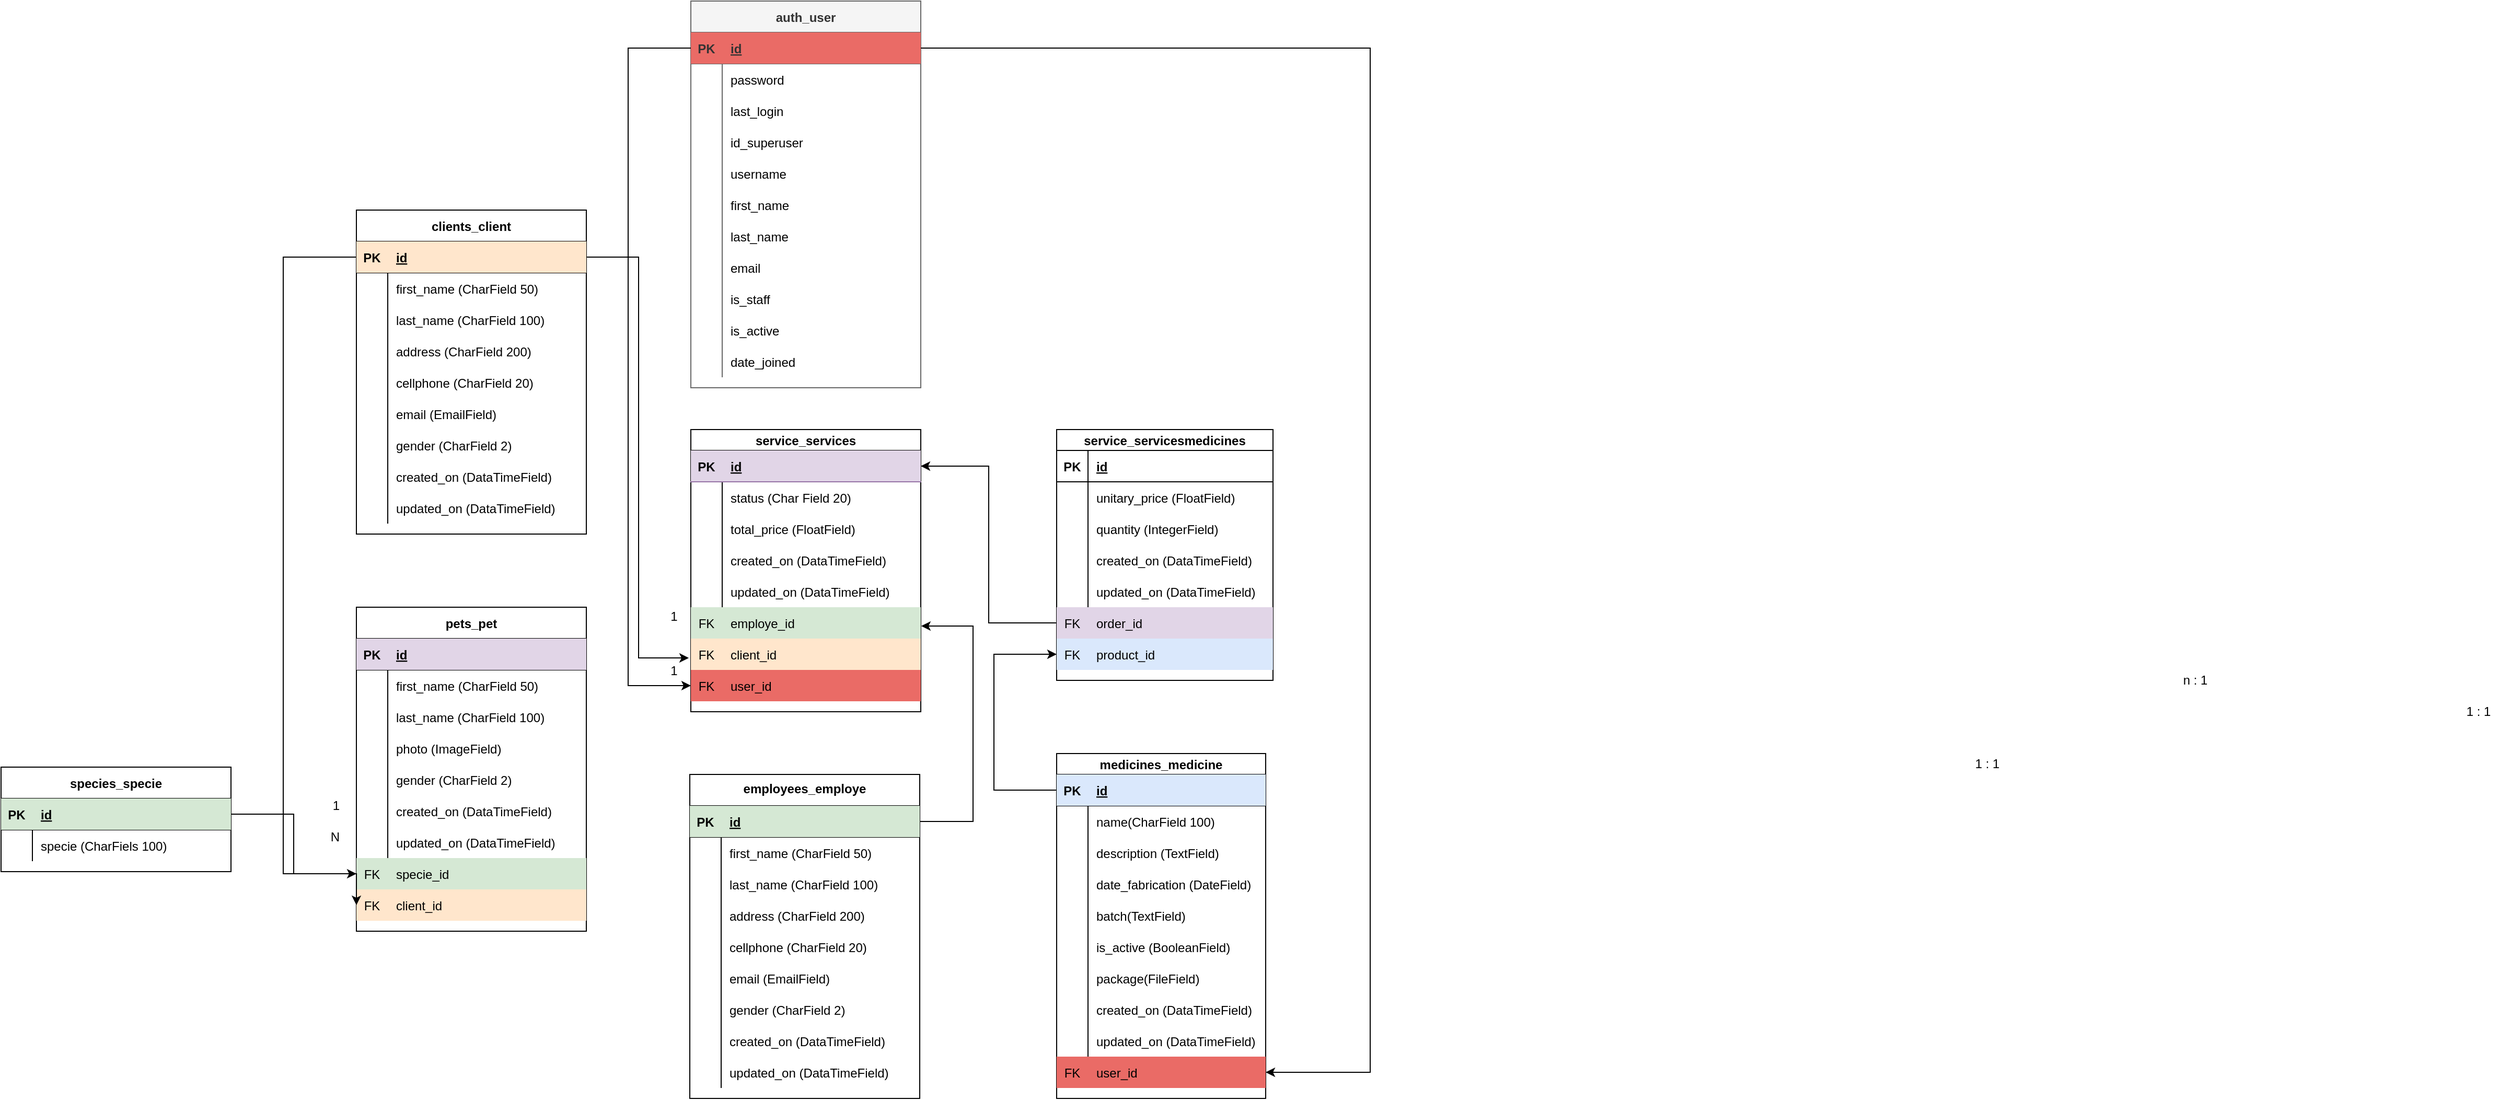 <mxfile version="14.7.3" type="github">
  <diagram id="R2lEEEUBdFMjLlhIrx00" name="Page-1">
    <mxGraphModel dx="2004" dy="832" grid="1" gridSize="10" guides="1" tooltips="1" connect="1" arrows="1" fold="1" page="1" pageScale="1" pageWidth="850" pageHeight="1100" math="0" shadow="0" extFonts="Permanent Marker^https://fonts.googleapis.com/css?family=Permanent+Marker">
      <root>
        <mxCell id="0" />
        <mxCell id="1" parent="0" />
        <mxCell id="mDtHskoxkxQPZ0tNgV-b-2" value="medicines_medicine" style="shape=table;startSize=20;container=1;collapsible=1;childLayout=tableLayout;fixedRows=1;rowLines=0;fontStyle=1;align=center;resizeLast=1;" vertex="1" parent="1">
          <mxGeometry x="330" y="940" width="200" height="330" as="geometry">
            <mxRectangle x="-30" y="1010" width="130" height="20" as="alternateBounds" />
          </mxGeometry>
        </mxCell>
        <mxCell id="mDtHskoxkxQPZ0tNgV-b-3" value="" style="shape=partialRectangle;collapsible=0;dropTarget=0;pointerEvents=0;fillColor=none;top=0;left=0;bottom=1;right=0;points=[[0,0.5],[1,0.5]];portConstraint=eastwest;" vertex="1" parent="mDtHskoxkxQPZ0tNgV-b-2">
          <mxGeometry y="20" width="200" height="30" as="geometry" />
        </mxCell>
        <mxCell id="mDtHskoxkxQPZ0tNgV-b-4" value="PK" style="shape=partialRectangle;connectable=0;top=0;left=0;bottom=0;right=0;fontStyle=1;overflow=hidden;strokeColor=#6c8ebf;fillColor=#DAE8FC;" vertex="1" parent="mDtHskoxkxQPZ0tNgV-b-3">
          <mxGeometry width="30" height="30" as="geometry" />
        </mxCell>
        <mxCell id="mDtHskoxkxQPZ0tNgV-b-5" value="id" style="shape=partialRectangle;connectable=0;fillColor=#dae8fc;top=0;left=0;bottom=0;right=0;align=left;spacingLeft=6;fontStyle=5;overflow=hidden;strokeColor=#6c8ebf;" vertex="1" parent="mDtHskoxkxQPZ0tNgV-b-3">
          <mxGeometry x="30" width="170" height="30" as="geometry" />
        </mxCell>
        <mxCell id="mDtHskoxkxQPZ0tNgV-b-6" value="" style="shape=partialRectangle;collapsible=0;dropTarget=0;pointerEvents=0;fillColor=none;top=0;left=0;bottom=0;right=0;points=[[0,0.5],[1,0.5]];portConstraint=eastwest;" vertex="1" parent="mDtHskoxkxQPZ0tNgV-b-2">
          <mxGeometry y="50" width="200" height="30" as="geometry" />
        </mxCell>
        <mxCell id="mDtHskoxkxQPZ0tNgV-b-7" value="" style="shape=partialRectangle;connectable=0;fillColor=none;top=0;left=0;bottom=0;right=0;editable=1;overflow=hidden;" vertex="1" parent="mDtHskoxkxQPZ0tNgV-b-6">
          <mxGeometry width="30" height="30" as="geometry" />
        </mxCell>
        <mxCell id="mDtHskoxkxQPZ0tNgV-b-8" value="name(CharField 100)" style="shape=partialRectangle;connectable=0;fillColor=none;top=0;left=0;bottom=0;right=0;align=left;spacingLeft=6;overflow=hidden;" vertex="1" parent="mDtHskoxkxQPZ0tNgV-b-6">
          <mxGeometry x="30" width="170" height="30" as="geometry" />
        </mxCell>
        <mxCell id="mDtHskoxkxQPZ0tNgV-b-9" value="" style="shape=partialRectangle;collapsible=0;dropTarget=0;pointerEvents=0;fillColor=none;top=0;left=0;bottom=0;right=0;points=[[0,0.5],[1,0.5]];portConstraint=eastwest;" vertex="1" parent="mDtHskoxkxQPZ0tNgV-b-2">
          <mxGeometry y="80" width="200" height="30" as="geometry" />
        </mxCell>
        <mxCell id="mDtHskoxkxQPZ0tNgV-b-10" value="" style="shape=partialRectangle;connectable=0;fillColor=none;top=0;left=0;bottom=0;right=0;editable=1;overflow=hidden;" vertex="1" parent="mDtHskoxkxQPZ0tNgV-b-9">
          <mxGeometry width="30" height="30" as="geometry" />
        </mxCell>
        <mxCell id="mDtHskoxkxQPZ0tNgV-b-11" value="description (TextField)" style="shape=partialRectangle;connectable=0;fillColor=none;top=0;left=0;bottom=0;right=0;align=left;spacingLeft=6;overflow=hidden;" vertex="1" parent="mDtHskoxkxQPZ0tNgV-b-9">
          <mxGeometry x="30" width="170" height="30" as="geometry" />
        </mxCell>
        <mxCell id="mDtHskoxkxQPZ0tNgV-b-12" value="" style="shape=partialRectangle;collapsible=0;dropTarget=0;pointerEvents=0;fillColor=none;top=0;left=0;bottom=0;right=0;points=[[0,0.5],[1,0.5]];portConstraint=eastwest;" vertex="1" parent="mDtHskoxkxQPZ0tNgV-b-2">
          <mxGeometry y="110" width="200" height="30" as="geometry" />
        </mxCell>
        <mxCell id="mDtHskoxkxQPZ0tNgV-b-13" value="" style="shape=partialRectangle;connectable=0;fillColor=none;top=0;left=0;bottom=0;right=0;editable=1;overflow=hidden;" vertex="1" parent="mDtHskoxkxQPZ0tNgV-b-12">
          <mxGeometry width="30" height="30" as="geometry" />
        </mxCell>
        <mxCell id="mDtHskoxkxQPZ0tNgV-b-14" value="date_fabrication (DateField)" style="shape=partialRectangle;connectable=0;fillColor=none;top=0;left=0;bottom=0;right=0;align=left;spacingLeft=6;overflow=hidden;" vertex="1" parent="mDtHskoxkxQPZ0tNgV-b-12">
          <mxGeometry x="30" width="170" height="30" as="geometry" />
        </mxCell>
        <mxCell id="mDtHskoxkxQPZ0tNgV-b-421" value="" style="shape=partialRectangle;collapsible=0;dropTarget=0;pointerEvents=0;fillColor=none;top=0;left=0;bottom=0;right=0;points=[[0,0.5],[1,0.5]];portConstraint=eastwest;" vertex="1" parent="mDtHskoxkxQPZ0tNgV-b-2">
          <mxGeometry y="140" width="200" height="30" as="geometry" />
        </mxCell>
        <mxCell id="mDtHskoxkxQPZ0tNgV-b-422" value="" style="shape=partialRectangle;connectable=0;fillColor=none;top=0;left=0;bottom=0;right=0;editable=1;overflow=hidden;" vertex="1" parent="mDtHskoxkxQPZ0tNgV-b-421">
          <mxGeometry width="30" height="30" as="geometry" />
        </mxCell>
        <mxCell id="mDtHskoxkxQPZ0tNgV-b-423" value="batch(TextField)" style="shape=partialRectangle;connectable=0;fillColor=none;top=0;left=0;bottom=0;right=0;align=left;spacingLeft=6;overflow=hidden;" vertex="1" parent="mDtHskoxkxQPZ0tNgV-b-421">
          <mxGeometry x="30" width="170" height="30" as="geometry" />
        </mxCell>
        <mxCell id="mDtHskoxkxQPZ0tNgV-b-15" value="" style="shape=partialRectangle;collapsible=0;dropTarget=0;pointerEvents=0;fillColor=none;top=0;left=0;bottom=0;right=0;points=[[0,0.5],[1,0.5]];portConstraint=eastwest;" vertex="1" parent="mDtHskoxkxQPZ0tNgV-b-2">
          <mxGeometry y="170" width="200" height="30" as="geometry" />
        </mxCell>
        <mxCell id="mDtHskoxkxQPZ0tNgV-b-16" value="" style="shape=partialRectangle;connectable=0;fillColor=none;top=0;left=0;bottom=0;right=0;editable=1;overflow=hidden;" vertex="1" parent="mDtHskoxkxQPZ0tNgV-b-15">
          <mxGeometry width="30" height="30" as="geometry" />
        </mxCell>
        <mxCell id="mDtHskoxkxQPZ0tNgV-b-17" value="is_active (BooleanField)" style="shape=partialRectangle;connectable=0;fillColor=none;top=0;left=0;bottom=0;right=0;align=left;spacingLeft=6;overflow=hidden;" vertex="1" parent="mDtHskoxkxQPZ0tNgV-b-15">
          <mxGeometry x="30" width="170" height="30" as="geometry" />
        </mxCell>
        <mxCell id="mDtHskoxkxQPZ0tNgV-b-21" value="" style="shape=partialRectangle;collapsible=0;dropTarget=0;pointerEvents=0;fillColor=none;top=0;left=0;bottom=0;right=0;points=[[0,0.5],[1,0.5]];portConstraint=eastwest;" vertex="1" parent="mDtHskoxkxQPZ0tNgV-b-2">
          <mxGeometry y="200" width="200" height="30" as="geometry" />
        </mxCell>
        <mxCell id="mDtHskoxkxQPZ0tNgV-b-22" value="" style="shape=partialRectangle;connectable=0;fillColor=none;top=0;left=0;bottom=0;right=0;editable=1;overflow=hidden;" vertex="1" parent="mDtHskoxkxQPZ0tNgV-b-21">
          <mxGeometry width="30" height="30" as="geometry" />
        </mxCell>
        <mxCell id="mDtHskoxkxQPZ0tNgV-b-23" value="package(FileField)" style="shape=partialRectangle;connectable=0;fillColor=none;top=0;left=0;bottom=0;right=0;align=left;spacingLeft=6;overflow=hidden;" vertex="1" parent="mDtHskoxkxQPZ0tNgV-b-21">
          <mxGeometry x="30" width="170" height="30" as="geometry" />
        </mxCell>
        <mxCell id="mDtHskoxkxQPZ0tNgV-b-24" value="" style="shape=partialRectangle;collapsible=0;dropTarget=0;pointerEvents=0;fillColor=none;top=0;left=0;bottom=0;right=0;points=[[0,0.5],[1,0.5]];portConstraint=eastwest;" vertex="1" parent="mDtHskoxkxQPZ0tNgV-b-2">
          <mxGeometry y="230" width="200" height="30" as="geometry" />
        </mxCell>
        <mxCell id="mDtHskoxkxQPZ0tNgV-b-25" value="" style="shape=partialRectangle;connectable=0;fillColor=none;top=0;left=0;bottom=0;right=0;editable=1;overflow=hidden;" vertex="1" parent="mDtHskoxkxQPZ0tNgV-b-24">
          <mxGeometry width="30" height="30" as="geometry" />
        </mxCell>
        <mxCell id="mDtHskoxkxQPZ0tNgV-b-26" value="created_on (DataTimeField)" style="shape=partialRectangle;connectable=0;fillColor=none;top=0;left=0;bottom=0;right=0;align=left;spacingLeft=6;overflow=hidden;" vertex="1" parent="mDtHskoxkxQPZ0tNgV-b-24">
          <mxGeometry x="30" width="170" height="30" as="geometry" />
        </mxCell>
        <mxCell id="mDtHskoxkxQPZ0tNgV-b-27" value="" style="shape=partialRectangle;collapsible=0;dropTarget=0;pointerEvents=0;fillColor=none;top=0;left=0;bottom=0;right=0;points=[[0,0.5],[1,0.5]];portConstraint=eastwest;" vertex="1" parent="mDtHskoxkxQPZ0tNgV-b-2">
          <mxGeometry y="260" width="200" height="30" as="geometry" />
        </mxCell>
        <mxCell id="mDtHskoxkxQPZ0tNgV-b-28" value="" style="shape=partialRectangle;connectable=0;fillColor=none;top=0;left=0;bottom=0;right=0;editable=1;overflow=hidden;" vertex="1" parent="mDtHskoxkxQPZ0tNgV-b-27">
          <mxGeometry width="30" height="30" as="geometry" />
        </mxCell>
        <mxCell id="mDtHskoxkxQPZ0tNgV-b-29" value="updated_on (DataTimeField)" style="shape=partialRectangle;connectable=0;fillColor=none;top=0;left=0;bottom=0;right=0;align=left;spacingLeft=6;overflow=hidden;" vertex="1" parent="mDtHskoxkxQPZ0tNgV-b-27">
          <mxGeometry x="30" width="170" height="30" as="geometry" />
        </mxCell>
        <mxCell id="mDtHskoxkxQPZ0tNgV-b-33" value="" style="shape=partialRectangle;collapsible=0;dropTarget=0;pointerEvents=0;fillColor=none;top=0;left=0;bottom=0;right=0;points=[[0,0.5],[1,0.5]];portConstraint=eastwest;strokeColor=#EA6B66;" vertex="1" parent="mDtHskoxkxQPZ0tNgV-b-2">
          <mxGeometry y="290" width="200" height="30" as="geometry" />
        </mxCell>
        <mxCell id="mDtHskoxkxQPZ0tNgV-b-34" value="FK" style="shape=partialRectangle;connectable=0;top=0;left=0;bottom=0;right=0;editable=1;overflow=hidden;strokeColor=#b85450;fillColor=#EA6B66;" vertex="1" parent="mDtHskoxkxQPZ0tNgV-b-33">
          <mxGeometry width="30" height="30" as="geometry" />
        </mxCell>
        <mxCell id="mDtHskoxkxQPZ0tNgV-b-35" value="user_id" style="shape=partialRectangle;connectable=0;top=0;left=0;bottom=0;right=0;align=left;spacingLeft=6;overflow=hidden;strokeColor=#b85450;fillColor=#EA6B66;" vertex="1" parent="mDtHskoxkxQPZ0tNgV-b-33">
          <mxGeometry x="30" width="170" height="30" as="geometry" />
        </mxCell>
        <mxCell id="mDtHskoxkxQPZ0tNgV-b-55" value="service_services" style="shape=table;startSize=20;container=1;collapsible=1;childLayout=tableLayout;fixedRows=1;rowLines=0;fontStyle=1;align=center;resizeLast=1;" vertex="1" parent="1">
          <mxGeometry x="-20" y="630" width="220" height="270" as="geometry">
            <mxRectangle x="-20" y="640" width="110" height="20" as="alternateBounds" />
          </mxGeometry>
        </mxCell>
        <mxCell id="mDtHskoxkxQPZ0tNgV-b-56" value="" style="shape=partialRectangle;collapsible=0;dropTarget=0;pointerEvents=0;fillColor=#e1d5e7;top=0;left=0;bottom=1;right=0;points=[[0,0.5],[1,0.5]];portConstraint=eastwest;strokeColor=#9673a6;" vertex="1" parent="mDtHskoxkxQPZ0tNgV-b-55">
          <mxGeometry y="20" width="220" height="30" as="geometry" />
        </mxCell>
        <mxCell id="mDtHskoxkxQPZ0tNgV-b-57" value="PK" style="shape=partialRectangle;connectable=0;fillColor=none;top=0;left=0;bottom=0;right=0;fontStyle=1;overflow=hidden;" vertex="1" parent="mDtHskoxkxQPZ0tNgV-b-56">
          <mxGeometry width="30" height="30" as="geometry" />
        </mxCell>
        <mxCell id="mDtHskoxkxQPZ0tNgV-b-58" value="id" style="shape=partialRectangle;connectable=0;fillColor=none;top=0;left=0;bottom=0;right=0;align=left;spacingLeft=6;fontStyle=5;overflow=hidden;" vertex="1" parent="mDtHskoxkxQPZ0tNgV-b-56">
          <mxGeometry x="30" width="190" height="30" as="geometry" />
        </mxCell>
        <mxCell id="mDtHskoxkxQPZ0tNgV-b-59" value="" style="shape=partialRectangle;collapsible=0;dropTarget=0;pointerEvents=0;fillColor=none;top=0;left=0;bottom=0;right=0;points=[[0,0.5],[1,0.5]];portConstraint=eastwest;" vertex="1" parent="mDtHskoxkxQPZ0tNgV-b-55">
          <mxGeometry y="50" width="220" height="30" as="geometry" />
        </mxCell>
        <mxCell id="mDtHskoxkxQPZ0tNgV-b-60" value="" style="shape=partialRectangle;connectable=0;fillColor=none;top=0;left=0;bottom=0;right=0;editable=1;overflow=hidden;" vertex="1" parent="mDtHskoxkxQPZ0tNgV-b-59">
          <mxGeometry width="30" height="30" as="geometry" />
        </mxCell>
        <mxCell id="mDtHskoxkxQPZ0tNgV-b-61" value="status (Char Field 20)" style="shape=partialRectangle;connectable=0;fillColor=none;top=0;left=0;bottom=0;right=0;align=left;spacingLeft=6;overflow=hidden;" vertex="1" parent="mDtHskoxkxQPZ0tNgV-b-59">
          <mxGeometry x="30" width="190" height="30" as="geometry" />
        </mxCell>
        <mxCell id="mDtHskoxkxQPZ0tNgV-b-62" value="" style="shape=partialRectangle;collapsible=0;dropTarget=0;pointerEvents=0;fillColor=none;top=0;left=0;bottom=0;right=0;points=[[0,0.5],[1,0.5]];portConstraint=eastwest;" vertex="1" parent="mDtHskoxkxQPZ0tNgV-b-55">
          <mxGeometry y="80" width="220" height="30" as="geometry" />
        </mxCell>
        <mxCell id="mDtHskoxkxQPZ0tNgV-b-63" value="" style="shape=partialRectangle;connectable=0;fillColor=none;top=0;left=0;bottom=0;right=0;editable=1;overflow=hidden;" vertex="1" parent="mDtHskoxkxQPZ0tNgV-b-62">
          <mxGeometry width="30" height="30" as="geometry" />
        </mxCell>
        <mxCell id="mDtHskoxkxQPZ0tNgV-b-64" value="total_price (FloatField)" style="shape=partialRectangle;connectable=0;fillColor=none;top=0;left=0;bottom=0;right=0;align=left;spacingLeft=6;overflow=hidden;" vertex="1" parent="mDtHskoxkxQPZ0tNgV-b-62">
          <mxGeometry x="30" width="190" height="30" as="geometry" />
        </mxCell>
        <mxCell id="mDtHskoxkxQPZ0tNgV-b-65" value="" style="shape=partialRectangle;collapsible=0;dropTarget=0;pointerEvents=0;fillColor=none;top=0;left=0;bottom=0;right=0;points=[[0,0.5],[1,0.5]];portConstraint=eastwest;" vertex="1" parent="mDtHskoxkxQPZ0tNgV-b-55">
          <mxGeometry y="110" width="220" height="30" as="geometry" />
        </mxCell>
        <mxCell id="mDtHskoxkxQPZ0tNgV-b-66" value="" style="shape=partialRectangle;connectable=0;fillColor=none;top=0;left=0;bottom=0;right=0;editable=1;overflow=hidden;" vertex="1" parent="mDtHskoxkxQPZ0tNgV-b-65">
          <mxGeometry width="30" height="30" as="geometry" />
        </mxCell>
        <mxCell id="mDtHskoxkxQPZ0tNgV-b-67" value="created_on (DataTimeField)" style="shape=partialRectangle;connectable=0;fillColor=none;top=0;left=0;bottom=0;right=0;align=left;spacingLeft=6;overflow=hidden;" vertex="1" parent="mDtHskoxkxQPZ0tNgV-b-65">
          <mxGeometry x="30" width="190" height="30" as="geometry" />
        </mxCell>
        <mxCell id="mDtHskoxkxQPZ0tNgV-b-68" value="" style="shape=partialRectangle;collapsible=0;dropTarget=0;pointerEvents=0;fillColor=none;top=0;left=0;bottom=0;right=0;points=[[0,0.5],[1,0.5]];portConstraint=eastwest;" vertex="1" parent="mDtHskoxkxQPZ0tNgV-b-55">
          <mxGeometry y="140" width="220" height="30" as="geometry" />
        </mxCell>
        <mxCell id="mDtHskoxkxQPZ0tNgV-b-69" value="" style="shape=partialRectangle;connectable=0;fillColor=none;top=0;left=0;bottom=0;right=0;editable=1;overflow=hidden;" vertex="1" parent="mDtHskoxkxQPZ0tNgV-b-68">
          <mxGeometry width="30" height="30" as="geometry" />
        </mxCell>
        <mxCell id="mDtHskoxkxQPZ0tNgV-b-70" value="updated_on (DataTimeField)" style="shape=partialRectangle;connectable=0;fillColor=none;top=0;left=0;bottom=0;right=0;align=left;spacingLeft=6;overflow=hidden;" vertex="1" parent="mDtHskoxkxQPZ0tNgV-b-68">
          <mxGeometry x="30" width="190" height="30" as="geometry" />
        </mxCell>
        <mxCell id="mDtHskoxkxQPZ0tNgV-b-417" value="" style="shape=partialRectangle;collapsible=0;dropTarget=0;pointerEvents=0;fillColor=none;top=0;left=0;bottom=0;right=0;points=[[0,0.5],[1,0.5]];portConstraint=eastwest;strokeColor=#82b366;align=center;verticalAlign=top;" vertex="1" parent="mDtHskoxkxQPZ0tNgV-b-55">
          <mxGeometry y="170" width="220" height="30" as="geometry" />
        </mxCell>
        <mxCell id="mDtHskoxkxQPZ0tNgV-b-418" value="FK" style="shape=partialRectangle;connectable=0;fillColor=#d5e8d4;top=0;left=0;bottom=0;right=0;editable=1;overflow=hidden;strokeColor=#82b366;" vertex="1" parent="mDtHskoxkxQPZ0tNgV-b-417">
          <mxGeometry width="30" height="30" as="geometry" />
        </mxCell>
        <mxCell id="mDtHskoxkxQPZ0tNgV-b-419" value="employe_id" style="shape=partialRectangle;connectable=0;fillColor=#d5e8d4;top=0;left=0;bottom=0;right=0;align=left;spacingLeft=6;overflow=hidden;strokeColor=#82b366;" vertex="1" parent="mDtHskoxkxQPZ0tNgV-b-417">
          <mxGeometry x="30" width="190" height="30" as="geometry" />
        </mxCell>
        <mxCell id="mDtHskoxkxQPZ0tNgV-b-71" value="" style="shape=partialRectangle;collapsible=0;dropTarget=0;pointerEvents=0;fillColor=none;top=0;left=0;bottom=0;right=0;points=[[0,0.5],[1,0.5]];portConstraint=eastwest;" vertex="1" parent="mDtHskoxkxQPZ0tNgV-b-55">
          <mxGeometry y="200" width="220" height="30" as="geometry" />
        </mxCell>
        <mxCell id="mDtHskoxkxQPZ0tNgV-b-72" value="FK" style="shape=partialRectangle;connectable=0;fillColor=#ffe6cc;top=0;left=0;bottom=0;right=0;editable=1;overflow=hidden;strokeColor=#d79b00;" vertex="1" parent="mDtHskoxkxQPZ0tNgV-b-71">
          <mxGeometry width="30" height="30" as="geometry" />
        </mxCell>
        <mxCell id="mDtHskoxkxQPZ0tNgV-b-73" value="client_id" style="shape=partialRectangle;connectable=0;fillColor=#ffe6cc;top=0;left=0;bottom=0;right=0;align=left;spacingLeft=6;overflow=hidden;strokeColor=#d79b00;" vertex="1" parent="mDtHskoxkxQPZ0tNgV-b-71">
          <mxGeometry x="30" width="190" height="30" as="geometry" />
        </mxCell>
        <mxCell id="mDtHskoxkxQPZ0tNgV-b-74" value="" style="shape=partialRectangle;collapsible=0;dropTarget=0;pointerEvents=0;top=0;left=0;bottom=0;right=0;points=[[0,0.5],[1,0.5]];portConstraint=eastwest;fillColor=#EA6B66;" vertex="1" parent="mDtHskoxkxQPZ0tNgV-b-55">
          <mxGeometry y="230" width="220" height="30" as="geometry" />
        </mxCell>
        <mxCell id="mDtHskoxkxQPZ0tNgV-b-75" value="FK" style="shape=partialRectangle;connectable=0;top=0;left=0;bottom=0;right=0;editable=1;overflow=hidden;strokeColor=#d79b00;fillColor=#EA6B66;" vertex="1" parent="mDtHskoxkxQPZ0tNgV-b-74">
          <mxGeometry width="30" height="30" as="geometry" />
        </mxCell>
        <mxCell id="mDtHskoxkxQPZ0tNgV-b-76" value="user_id" style="shape=partialRectangle;connectable=0;top=0;left=0;bottom=0;right=0;align=left;spacingLeft=6;overflow=hidden;strokeColor=#d79b00;fillColor=#EA6B66;" vertex="1" parent="mDtHskoxkxQPZ0tNgV-b-74">
          <mxGeometry x="30" width="190" height="30" as="geometry" />
        </mxCell>
        <mxCell id="mDtHskoxkxQPZ0tNgV-b-77" value="clients_client" style="shape=table;startSize=30;container=1;collapsible=1;childLayout=tableLayout;fixedRows=1;rowLines=0;fontStyle=1;align=center;resizeLast=1;" vertex="1" parent="1">
          <mxGeometry x="-340" y="420" width="220" height="310" as="geometry">
            <mxRectangle x="-420" y="790" width="110" height="30" as="alternateBounds" />
          </mxGeometry>
        </mxCell>
        <mxCell id="mDtHskoxkxQPZ0tNgV-b-78" value="" style="shape=partialRectangle;collapsible=0;dropTarget=0;pointerEvents=0;fillColor=none;top=0;left=0;bottom=1;right=0;points=[[0,0.5],[1,0.5]];portConstraint=eastwest;" vertex="1" parent="mDtHskoxkxQPZ0tNgV-b-77">
          <mxGeometry y="30" width="220" height="30" as="geometry" />
        </mxCell>
        <mxCell id="mDtHskoxkxQPZ0tNgV-b-79" value="PK" style="shape=partialRectangle;connectable=0;fillColor=#ffe6cc;top=0;left=0;bottom=0;right=0;fontStyle=1;overflow=hidden;strokeColor=#d79b00;" vertex="1" parent="mDtHskoxkxQPZ0tNgV-b-78">
          <mxGeometry width="30" height="30" as="geometry" />
        </mxCell>
        <mxCell id="mDtHskoxkxQPZ0tNgV-b-80" value="id" style="shape=partialRectangle;connectable=0;fillColor=#ffe6cc;top=0;left=0;bottom=0;right=0;align=left;spacingLeft=6;fontStyle=5;overflow=hidden;strokeColor=#d79b00;" vertex="1" parent="mDtHskoxkxQPZ0tNgV-b-78">
          <mxGeometry x="30" width="190" height="30" as="geometry" />
        </mxCell>
        <mxCell id="mDtHskoxkxQPZ0tNgV-b-81" value="" style="shape=partialRectangle;collapsible=0;dropTarget=0;pointerEvents=0;fillColor=none;top=0;left=0;bottom=0;right=0;points=[[0,0.5],[1,0.5]];portConstraint=eastwest;" vertex="1" parent="mDtHskoxkxQPZ0tNgV-b-77">
          <mxGeometry y="60" width="220" height="30" as="geometry" />
        </mxCell>
        <mxCell id="mDtHskoxkxQPZ0tNgV-b-82" value="" style="shape=partialRectangle;connectable=0;fillColor=none;top=0;left=0;bottom=0;right=0;editable=1;overflow=hidden;" vertex="1" parent="mDtHskoxkxQPZ0tNgV-b-81">
          <mxGeometry width="30" height="30" as="geometry" />
        </mxCell>
        <mxCell id="mDtHskoxkxQPZ0tNgV-b-83" value="first_name (CharField 50)" style="shape=partialRectangle;connectable=0;fillColor=none;top=0;left=0;bottom=0;right=0;align=left;spacingLeft=6;overflow=hidden;" vertex="1" parent="mDtHskoxkxQPZ0tNgV-b-81">
          <mxGeometry x="30" width="190" height="30" as="geometry" />
        </mxCell>
        <mxCell id="mDtHskoxkxQPZ0tNgV-b-84" value="" style="shape=partialRectangle;collapsible=0;dropTarget=0;pointerEvents=0;fillColor=none;top=0;left=0;bottom=0;right=0;points=[[0,0.5],[1,0.5]];portConstraint=eastwest;" vertex="1" parent="mDtHskoxkxQPZ0tNgV-b-77">
          <mxGeometry y="90" width="220" height="30" as="geometry" />
        </mxCell>
        <mxCell id="mDtHskoxkxQPZ0tNgV-b-85" value="" style="shape=partialRectangle;connectable=0;fillColor=none;top=0;left=0;bottom=0;right=0;editable=1;overflow=hidden;" vertex="1" parent="mDtHskoxkxQPZ0tNgV-b-84">
          <mxGeometry width="30" height="30" as="geometry" />
        </mxCell>
        <mxCell id="mDtHskoxkxQPZ0tNgV-b-86" value="last_name (CharField 100)" style="shape=partialRectangle;connectable=0;fillColor=none;top=0;left=0;bottom=0;right=0;align=left;spacingLeft=6;overflow=hidden;" vertex="1" parent="mDtHskoxkxQPZ0tNgV-b-84">
          <mxGeometry x="30" width="190" height="30" as="geometry" />
        </mxCell>
        <mxCell id="mDtHskoxkxQPZ0tNgV-b-87" value="" style="shape=partialRectangle;collapsible=0;dropTarget=0;pointerEvents=0;fillColor=none;top=0;left=0;bottom=0;right=0;points=[[0,0.5],[1,0.5]];portConstraint=eastwest;" vertex="1" parent="mDtHskoxkxQPZ0tNgV-b-77">
          <mxGeometry y="120" width="220" height="30" as="geometry" />
        </mxCell>
        <mxCell id="mDtHskoxkxQPZ0tNgV-b-88" value="" style="shape=partialRectangle;connectable=0;fillColor=none;top=0;left=0;bottom=0;right=0;editable=1;overflow=hidden;" vertex="1" parent="mDtHskoxkxQPZ0tNgV-b-87">
          <mxGeometry width="30" height="30" as="geometry" />
        </mxCell>
        <mxCell id="mDtHskoxkxQPZ0tNgV-b-89" value="address (CharField 200)" style="shape=partialRectangle;connectable=0;fillColor=none;top=0;left=0;bottom=0;right=0;align=left;spacingLeft=6;overflow=hidden;" vertex="1" parent="mDtHskoxkxQPZ0tNgV-b-87">
          <mxGeometry x="30" width="190" height="30" as="geometry" />
        </mxCell>
        <mxCell id="mDtHskoxkxQPZ0tNgV-b-90" value="" style="shape=partialRectangle;collapsible=0;dropTarget=0;pointerEvents=0;fillColor=none;top=0;left=0;bottom=0;right=0;points=[[0,0.5],[1,0.5]];portConstraint=eastwest;" vertex="1" parent="mDtHskoxkxQPZ0tNgV-b-77">
          <mxGeometry y="150" width="220" height="30" as="geometry" />
        </mxCell>
        <mxCell id="mDtHskoxkxQPZ0tNgV-b-91" value="" style="shape=partialRectangle;connectable=0;fillColor=none;top=0;left=0;bottom=0;right=0;editable=1;overflow=hidden;" vertex="1" parent="mDtHskoxkxQPZ0tNgV-b-90">
          <mxGeometry width="30" height="30" as="geometry" />
        </mxCell>
        <mxCell id="mDtHskoxkxQPZ0tNgV-b-92" value="cellphone (CharField 20)" style="shape=partialRectangle;connectable=0;fillColor=none;top=0;left=0;bottom=0;right=0;align=left;spacingLeft=6;overflow=hidden;" vertex="1" parent="mDtHskoxkxQPZ0tNgV-b-90">
          <mxGeometry x="30" width="190" height="30" as="geometry" />
        </mxCell>
        <mxCell id="mDtHskoxkxQPZ0tNgV-b-93" value="" style="shape=partialRectangle;collapsible=0;dropTarget=0;pointerEvents=0;fillColor=none;top=0;left=0;bottom=0;right=0;points=[[0,0.5],[1,0.5]];portConstraint=eastwest;" vertex="1" parent="mDtHskoxkxQPZ0tNgV-b-77">
          <mxGeometry y="180" width="220" height="30" as="geometry" />
        </mxCell>
        <mxCell id="mDtHskoxkxQPZ0tNgV-b-94" value="" style="shape=partialRectangle;connectable=0;fillColor=none;top=0;left=0;bottom=0;right=0;editable=1;overflow=hidden;" vertex="1" parent="mDtHskoxkxQPZ0tNgV-b-93">
          <mxGeometry width="30" height="30" as="geometry" />
        </mxCell>
        <mxCell id="mDtHskoxkxQPZ0tNgV-b-95" value="email (EmailField)" style="shape=partialRectangle;connectable=0;fillColor=none;top=0;left=0;bottom=0;right=0;align=left;spacingLeft=6;overflow=hidden;" vertex="1" parent="mDtHskoxkxQPZ0tNgV-b-93">
          <mxGeometry x="30" width="190" height="30" as="geometry" />
        </mxCell>
        <mxCell id="mDtHskoxkxQPZ0tNgV-b-96" value="" style="shape=partialRectangle;collapsible=0;dropTarget=0;pointerEvents=0;fillColor=none;top=0;left=0;bottom=0;right=0;points=[[0,0.5],[1,0.5]];portConstraint=eastwest;" vertex="1" parent="mDtHskoxkxQPZ0tNgV-b-77">
          <mxGeometry y="210" width="220" height="30" as="geometry" />
        </mxCell>
        <mxCell id="mDtHskoxkxQPZ0tNgV-b-97" value="" style="shape=partialRectangle;connectable=0;fillColor=none;top=0;left=0;bottom=0;right=0;editable=1;overflow=hidden;" vertex="1" parent="mDtHskoxkxQPZ0tNgV-b-96">
          <mxGeometry width="30" height="30" as="geometry" />
        </mxCell>
        <mxCell id="mDtHskoxkxQPZ0tNgV-b-98" value="gender (CharField 2)" style="shape=partialRectangle;connectable=0;fillColor=none;top=0;left=0;bottom=0;right=0;align=left;spacingLeft=6;overflow=hidden;" vertex="1" parent="mDtHskoxkxQPZ0tNgV-b-96">
          <mxGeometry x="30" width="190" height="30" as="geometry" />
        </mxCell>
        <mxCell id="mDtHskoxkxQPZ0tNgV-b-99" value="" style="shape=partialRectangle;collapsible=0;dropTarget=0;pointerEvents=0;fillColor=none;top=0;left=0;bottom=0;right=0;points=[[0,0.5],[1,0.5]];portConstraint=eastwest;" vertex="1" parent="mDtHskoxkxQPZ0tNgV-b-77">
          <mxGeometry y="240" width="220" height="30" as="geometry" />
        </mxCell>
        <mxCell id="mDtHskoxkxQPZ0tNgV-b-100" value="" style="shape=partialRectangle;connectable=0;fillColor=none;top=0;left=0;bottom=0;right=0;editable=1;overflow=hidden;" vertex="1" parent="mDtHskoxkxQPZ0tNgV-b-99">
          <mxGeometry width="30" height="30" as="geometry" />
        </mxCell>
        <mxCell id="mDtHskoxkxQPZ0tNgV-b-101" value="created_on (DataTimeField)" style="shape=partialRectangle;connectable=0;fillColor=none;top=0;left=0;bottom=0;right=0;align=left;spacingLeft=6;overflow=hidden;" vertex="1" parent="mDtHskoxkxQPZ0tNgV-b-99">
          <mxGeometry x="30" width="190" height="30" as="geometry" />
        </mxCell>
        <mxCell id="mDtHskoxkxQPZ0tNgV-b-102" value="" style="shape=partialRectangle;collapsible=0;dropTarget=0;pointerEvents=0;fillColor=none;top=0;left=0;bottom=0;right=0;points=[[0,0.5],[1,0.5]];portConstraint=eastwest;" vertex="1" parent="mDtHskoxkxQPZ0tNgV-b-77">
          <mxGeometry y="270" width="220" height="30" as="geometry" />
        </mxCell>
        <mxCell id="mDtHskoxkxQPZ0tNgV-b-103" value="" style="shape=partialRectangle;connectable=0;fillColor=none;top=0;left=0;bottom=0;right=0;editable=1;overflow=hidden;" vertex="1" parent="mDtHskoxkxQPZ0tNgV-b-102">
          <mxGeometry width="30" height="30" as="geometry" />
        </mxCell>
        <mxCell id="mDtHskoxkxQPZ0tNgV-b-104" value="updated_on (DataTimeField)" style="shape=partialRectangle;connectable=0;fillColor=none;top=0;left=0;bottom=0;right=0;align=left;spacingLeft=6;overflow=hidden;" vertex="1" parent="mDtHskoxkxQPZ0tNgV-b-102">
          <mxGeometry x="30" width="190" height="30" as="geometry" />
        </mxCell>
        <mxCell id="mDtHskoxkxQPZ0tNgV-b-111" value="n : 1" style="text;html=1;align=center;verticalAlign=middle;resizable=0;points=[];autosize=1;strokeColor=none;" vertex="1" parent="1">
          <mxGeometry x="1399" y="860" width="40" height="20" as="geometry" />
        </mxCell>
        <mxCell id="mDtHskoxkxQPZ0tNgV-b-152" value="service_servicesmedicines" style="shape=table;startSize=20;container=1;collapsible=1;childLayout=tableLayout;fixedRows=1;rowLines=0;fontStyle=1;align=center;resizeLast=1;" vertex="1" parent="1">
          <mxGeometry x="330" y="630" width="207" height="240" as="geometry">
            <mxRectangle x="-40" y="930" width="130" height="20" as="alternateBounds" />
          </mxGeometry>
        </mxCell>
        <mxCell id="mDtHskoxkxQPZ0tNgV-b-153" value="" style="shape=partialRectangle;collapsible=0;dropTarget=0;pointerEvents=0;fillColor=none;top=0;left=0;bottom=1;right=0;points=[[0,0.5],[1,0.5]];portConstraint=eastwest;" vertex="1" parent="mDtHskoxkxQPZ0tNgV-b-152">
          <mxGeometry y="20" width="207" height="30" as="geometry" />
        </mxCell>
        <mxCell id="mDtHskoxkxQPZ0tNgV-b-154" value="PK" style="shape=partialRectangle;connectable=0;fillColor=none;top=0;left=0;bottom=0;right=0;fontStyle=1;overflow=hidden;" vertex="1" parent="mDtHskoxkxQPZ0tNgV-b-153">
          <mxGeometry width="30" height="30" as="geometry" />
        </mxCell>
        <mxCell id="mDtHskoxkxQPZ0tNgV-b-155" value="id" style="shape=partialRectangle;connectable=0;fillColor=none;top=0;left=0;bottom=0;right=0;align=left;spacingLeft=6;fontStyle=5;overflow=hidden;" vertex="1" parent="mDtHskoxkxQPZ0tNgV-b-153">
          <mxGeometry x="30" width="177" height="30" as="geometry" />
        </mxCell>
        <mxCell id="mDtHskoxkxQPZ0tNgV-b-156" value="" style="shape=partialRectangle;collapsible=0;dropTarget=0;pointerEvents=0;fillColor=none;top=0;left=0;bottom=0;right=0;points=[[0,0.5],[1,0.5]];portConstraint=eastwest;" vertex="1" parent="mDtHskoxkxQPZ0tNgV-b-152">
          <mxGeometry y="50" width="207" height="30" as="geometry" />
        </mxCell>
        <mxCell id="mDtHskoxkxQPZ0tNgV-b-157" value="" style="shape=partialRectangle;connectable=0;fillColor=none;top=0;left=0;bottom=0;right=0;editable=1;overflow=hidden;" vertex="1" parent="mDtHskoxkxQPZ0tNgV-b-156">
          <mxGeometry width="30" height="30" as="geometry" />
        </mxCell>
        <mxCell id="mDtHskoxkxQPZ0tNgV-b-158" value="unitary_price (FloatField)" style="shape=partialRectangle;connectable=0;fillColor=none;top=0;left=0;bottom=0;right=0;align=left;spacingLeft=6;overflow=hidden;" vertex="1" parent="mDtHskoxkxQPZ0tNgV-b-156">
          <mxGeometry x="30" width="177" height="30" as="geometry" />
        </mxCell>
        <mxCell id="mDtHskoxkxQPZ0tNgV-b-159" value="" style="shape=partialRectangle;collapsible=0;dropTarget=0;pointerEvents=0;fillColor=none;top=0;left=0;bottom=0;right=0;points=[[0,0.5],[1,0.5]];portConstraint=eastwest;" vertex="1" parent="mDtHskoxkxQPZ0tNgV-b-152">
          <mxGeometry y="80" width="207" height="30" as="geometry" />
        </mxCell>
        <mxCell id="mDtHskoxkxQPZ0tNgV-b-160" value="" style="shape=partialRectangle;connectable=0;fillColor=none;top=0;left=0;bottom=0;right=0;editable=1;overflow=hidden;" vertex="1" parent="mDtHskoxkxQPZ0tNgV-b-159">
          <mxGeometry width="30" height="30" as="geometry" />
        </mxCell>
        <mxCell id="mDtHskoxkxQPZ0tNgV-b-161" value="quantity (IntegerField)" style="shape=partialRectangle;connectable=0;fillColor=none;top=0;left=0;bottom=0;right=0;align=left;spacingLeft=6;overflow=hidden;" vertex="1" parent="mDtHskoxkxQPZ0tNgV-b-159">
          <mxGeometry x="30" width="177" height="30" as="geometry" />
        </mxCell>
        <mxCell id="mDtHskoxkxQPZ0tNgV-b-162" value="" style="shape=partialRectangle;collapsible=0;dropTarget=0;pointerEvents=0;fillColor=none;top=0;left=0;bottom=0;right=0;points=[[0,0.5],[1,0.5]];portConstraint=eastwest;" vertex="1" parent="mDtHskoxkxQPZ0tNgV-b-152">
          <mxGeometry y="110" width="207" height="30" as="geometry" />
        </mxCell>
        <mxCell id="mDtHskoxkxQPZ0tNgV-b-163" value="" style="shape=partialRectangle;connectable=0;fillColor=none;top=0;left=0;bottom=0;right=0;editable=1;overflow=hidden;" vertex="1" parent="mDtHskoxkxQPZ0tNgV-b-162">
          <mxGeometry width="30" height="30" as="geometry" />
        </mxCell>
        <mxCell id="mDtHskoxkxQPZ0tNgV-b-164" value="created_on (DataTimeField)" style="shape=partialRectangle;connectable=0;fillColor=none;top=0;left=0;bottom=0;right=0;align=left;spacingLeft=6;overflow=hidden;" vertex="1" parent="mDtHskoxkxQPZ0tNgV-b-162">
          <mxGeometry x="30" width="177" height="30" as="geometry" />
        </mxCell>
        <mxCell id="mDtHskoxkxQPZ0tNgV-b-165" value="" style="shape=partialRectangle;collapsible=0;dropTarget=0;pointerEvents=0;fillColor=none;top=0;left=0;bottom=0;right=0;points=[[0,0.5],[1,0.5]];portConstraint=eastwest;" vertex="1" parent="mDtHskoxkxQPZ0tNgV-b-152">
          <mxGeometry y="140" width="207" height="30" as="geometry" />
        </mxCell>
        <mxCell id="mDtHskoxkxQPZ0tNgV-b-166" value="" style="shape=partialRectangle;connectable=0;fillColor=none;top=0;left=0;bottom=0;right=0;editable=1;overflow=hidden;" vertex="1" parent="mDtHskoxkxQPZ0tNgV-b-165">
          <mxGeometry width="30" height="30" as="geometry" />
        </mxCell>
        <mxCell id="mDtHskoxkxQPZ0tNgV-b-167" value="updated_on (DataTimeField)" style="shape=partialRectangle;connectable=0;fillColor=none;top=0;left=0;bottom=0;right=0;align=left;spacingLeft=6;overflow=hidden;" vertex="1" parent="mDtHskoxkxQPZ0tNgV-b-165">
          <mxGeometry x="30" width="177" height="30" as="geometry" />
        </mxCell>
        <mxCell id="mDtHskoxkxQPZ0tNgV-b-168" value="" style="shape=partialRectangle;collapsible=0;dropTarget=0;pointerEvents=0;fillColor=#e1d5e7;top=0;left=0;bottom=0;right=0;points=[[0,0.5],[1,0.5]];portConstraint=eastwest;strokeColor=#9673A6;" vertex="1" parent="mDtHskoxkxQPZ0tNgV-b-152">
          <mxGeometry y="170" width="207" height="30" as="geometry" />
        </mxCell>
        <mxCell id="mDtHskoxkxQPZ0tNgV-b-169" value="FK" style="shape=partialRectangle;connectable=0;fillColor=#e1d5e7;top=0;left=0;bottom=0;right=0;editable=1;overflow=hidden;strokeColor=#9673a6;" vertex="1" parent="mDtHskoxkxQPZ0tNgV-b-168">
          <mxGeometry width="30" height="30" as="geometry" />
        </mxCell>
        <mxCell id="mDtHskoxkxQPZ0tNgV-b-170" value="order_id" style="shape=partialRectangle;connectable=0;fillColor=#e1d5e7;top=0;left=0;bottom=0;right=0;align=left;spacingLeft=6;overflow=hidden;strokeColor=#9673a6;" vertex="1" parent="mDtHskoxkxQPZ0tNgV-b-168">
          <mxGeometry x="30" width="177" height="30" as="geometry" />
        </mxCell>
        <mxCell id="mDtHskoxkxQPZ0tNgV-b-171" value="" style="shape=partialRectangle;collapsible=0;dropTarget=0;pointerEvents=0;fillColor=none;top=0;left=0;bottom=0;right=0;points=[[0,0.5],[1,0.5]];portConstraint=eastwest;" vertex="1" parent="mDtHskoxkxQPZ0tNgV-b-152">
          <mxGeometry y="200" width="207" height="30" as="geometry" />
        </mxCell>
        <mxCell id="mDtHskoxkxQPZ0tNgV-b-172" value="FK" style="shape=partialRectangle;connectable=0;fillColor=#dae8fc;top=0;left=0;bottom=0;right=0;editable=1;overflow=hidden;strokeColor=#6c8ebf;" vertex="1" parent="mDtHskoxkxQPZ0tNgV-b-171">
          <mxGeometry width="30" height="30" as="geometry" />
        </mxCell>
        <mxCell id="mDtHskoxkxQPZ0tNgV-b-173" value="product_id" style="shape=partialRectangle;connectable=0;fillColor=#dae8fc;top=0;left=0;bottom=0;right=0;align=left;spacingLeft=6;overflow=hidden;strokeColor=#6c8ebf;" vertex="1" parent="mDtHskoxkxQPZ0tNgV-b-171">
          <mxGeometry x="30" width="177" height="30" as="geometry" />
        </mxCell>
        <mxCell id="mDtHskoxkxQPZ0tNgV-b-182" value="auth_user" style="shape=table;startSize=30;container=1;collapsible=1;childLayout=tableLayout;fixedRows=1;rowLines=0;fontStyle=1;align=center;resizeLast=1;fillColor=#f5f5f5;strokeColor=#666666;fontColor=#333333;" vertex="1" parent="1">
          <mxGeometry x="-20" y="220" width="220" height="370" as="geometry">
            <mxRectangle x="10" y="260" width="90" height="30" as="alternateBounds" />
          </mxGeometry>
        </mxCell>
        <mxCell id="mDtHskoxkxQPZ0tNgV-b-183" value="" style="shape=partialRectangle;collapsible=0;dropTarget=0;pointerEvents=0;top=0;left=0;bottom=1;right=0;points=[[0,0.5],[1,0.5]];portConstraint=eastwest;strokeColor=#666666;fontColor=#333333;fillColor=#EA6B66;" vertex="1" parent="mDtHskoxkxQPZ0tNgV-b-182">
          <mxGeometry y="30" width="220" height="30" as="geometry" />
        </mxCell>
        <mxCell id="mDtHskoxkxQPZ0tNgV-b-184" value="PK" style="shape=partialRectangle;connectable=0;top=0;left=0;bottom=0;right=0;fontStyle=1;overflow=hidden;strokeColor=#666666;fontColor=#333333;fillColor=#EA6B66;" vertex="1" parent="mDtHskoxkxQPZ0tNgV-b-183">
          <mxGeometry width="30" height="30" as="geometry" />
        </mxCell>
        <mxCell id="mDtHskoxkxQPZ0tNgV-b-185" value="id" style="shape=partialRectangle;connectable=0;top=0;left=0;bottom=0;right=0;align=left;spacingLeft=6;fontStyle=5;overflow=hidden;strokeColor=#666666;fontColor=#333333;fillColor=#EA6B66;" vertex="1" parent="mDtHskoxkxQPZ0tNgV-b-183">
          <mxGeometry x="30" width="190" height="30" as="geometry" />
        </mxCell>
        <mxCell id="mDtHskoxkxQPZ0tNgV-b-186" value="" style="shape=partialRectangle;collapsible=0;dropTarget=0;pointerEvents=0;fillColor=none;top=0;left=0;bottom=0;right=0;points=[[0,0.5],[1,0.5]];portConstraint=eastwest;" vertex="1" parent="mDtHskoxkxQPZ0tNgV-b-182">
          <mxGeometry y="60" width="220" height="30" as="geometry" />
        </mxCell>
        <mxCell id="mDtHskoxkxQPZ0tNgV-b-187" value="" style="shape=partialRectangle;connectable=0;fillColor=none;top=0;left=0;bottom=0;right=0;editable=1;overflow=hidden;" vertex="1" parent="mDtHskoxkxQPZ0tNgV-b-186">
          <mxGeometry width="30" height="30" as="geometry" />
        </mxCell>
        <mxCell id="mDtHskoxkxQPZ0tNgV-b-188" value="password" style="shape=partialRectangle;connectable=0;fillColor=none;top=0;left=0;bottom=0;right=0;align=left;spacingLeft=6;overflow=hidden;" vertex="1" parent="mDtHskoxkxQPZ0tNgV-b-186">
          <mxGeometry x="30" width="190" height="30" as="geometry" />
        </mxCell>
        <mxCell id="mDtHskoxkxQPZ0tNgV-b-189" value="" style="shape=partialRectangle;collapsible=0;dropTarget=0;pointerEvents=0;fillColor=none;top=0;left=0;bottom=0;right=0;points=[[0,0.5],[1,0.5]];portConstraint=eastwest;" vertex="1" parent="mDtHskoxkxQPZ0tNgV-b-182">
          <mxGeometry y="90" width="220" height="30" as="geometry" />
        </mxCell>
        <mxCell id="mDtHskoxkxQPZ0tNgV-b-190" value="" style="shape=partialRectangle;connectable=0;fillColor=none;top=0;left=0;bottom=0;right=0;editable=1;overflow=hidden;" vertex="1" parent="mDtHskoxkxQPZ0tNgV-b-189">
          <mxGeometry width="30" height="30" as="geometry" />
        </mxCell>
        <mxCell id="mDtHskoxkxQPZ0tNgV-b-191" value="last_login" style="shape=partialRectangle;connectable=0;fillColor=none;top=0;left=0;bottom=0;right=0;align=left;spacingLeft=6;overflow=hidden;" vertex="1" parent="mDtHskoxkxQPZ0tNgV-b-189">
          <mxGeometry x="30" width="190" height="30" as="geometry" />
        </mxCell>
        <mxCell id="mDtHskoxkxQPZ0tNgV-b-192" value="" style="shape=partialRectangle;collapsible=0;dropTarget=0;pointerEvents=0;fillColor=none;top=0;left=0;bottom=0;right=0;points=[[0,0.5],[1,0.5]];portConstraint=eastwest;" vertex="1" parent="mDtHskoxkxQPZ0tNgV-b-182">
          <mxGeometry y="120" width="220" height="30" as="geometry" />
        </mxCell>
        <mxCell id="mDtHskoxkxQPZ0tNgV-b-193" value="" style="shape=partialRectangle;connectable=0;fillColor=none;top=0;left=0;bottom=0;right=0;editable=1;overflow=hidden;" vertex="1" parent="mDtHskoxkxQPZ0tNgV-b-192">
          <mxGeometry width="30" height="30" as="geometry" />
        </mxCell>
        <mxCell id="mDtHskoxkxQPZ0tNgV-b-194" value="id_superuser" style="shape=partialRectangle;connectable=0;fillColor=none;top=0;left=0;bottom=0;right=0;align=left;spacingLeft=6;overflow=hidden;" vertex="1" parent="mDtHskoxkxQPZ0tNgV-b-192">
          <mxGeometry x="30" width="190" height="30" as="geometry" />
        </mxCell>
        <mxCell id="mDtHskoxkxQPZ0tNgV-b-195" value="" style="shape=partialRectangle;collapsible=0;dropTarget=0;pointerEvents=0;fillColor=none;top=0;left=0;bottom=0;right=0;points=[[0,0.5],[1,0.5]];portConstraint=eastwest;" vertex="1" parent="mDtHskoxkxQPZ0tNgV-b-182">
          <mxGeometry y="150" width="220" height="30" as="geometry" />
        </mxCell>
        <mxCell id="mDtHskoxkxQPZ0tNgV-b-196" value="" style="shape=partialRectangle;connectable=0;fillColor=none;top=0;left=0;bottom=0;right=0;editable=1;overflow=hidden;" vertex="1" parent="mDtHskoxkxQPZ0tNgV-b-195">
          <mxGeometry width="30" height="30" as="geometry" />
        </mxCell>
        <mxCell id="mDtHskoxkxQPZ0tNgV-b-197" value="username" style="shape=partialRectangle;connectable=0;fillColor=none;top=0;left=0;bottom=0;right=0;align=left;spacingLeft=6;overflow=hidden;" vertex="1" parent="mDtHskoxkxQPZ0tNgV-b-195">
          <mxGeometry x="30" width="190" height="30" as="geometry" />
        </mxCell>
        <mxCell id="mDtHskoxkxQPZ0tNgV-b-198" value="" style="shape=partialRectangle;collapsible=0;dropTarget=0;pointerEvents=0;fillColor=none;top=0;left=0;bottom=0;right=0;points=[[0,0.5],[1,0.5]];portConstraint=eastwest;" vertex="1" parent="mDtHskoxkxQPZ0tNgV-b-182">
          <mxGeometry y="180" width="220" height="30" as="geometry" />
        </mxCell>
        <mxCell id="mDtHskoxkxQPZ0tNgV-b-199" value="" style="shape=partialRectangle;connectable=0;fillColor=none;top=0;left=0;bottom=0;right=0;editable=1;overflow=hidden;" vertex="1" parent="mDtHskoxkxQPZ0tNgV-b-198">
          <mxGeometry width="30" height="30" as="geometry" />
        </mxCell>
        <mxCell id="mDtHskoxkxQPZ0tNgV-b-200" value="first_name" style="shape=partialRectangle;connectable=0;fillColor=none;top=0;left=0;bottom=0;right=0;align=left;spacingLeft=6;overflow=hidden;" vertex="1" parent="mDtHskoxkxQPZ0tNgV-b-198">
          <mxGeometry x="30" width="190" height="30" as="geometry" />
        </mxCell>
        <mxCell id="mDtHskoxkxQPZ0tNgV-b-201" value="" style="shape=partialRectangle;collapsible=0;dropTarget=0;pointerEvents=0;fillColor=none;top=0;left=0;bottom=0;right=0;points=[[0,0.5],[1,0.5]];portConstraint=eastwest;" vertex="1" parent="mDtHskoxkxQPZ0tNgV-b-182">
          <mxGeometry y="210" width="220" height="30" as="geometry" />
        </mxCell>
        <mxCell id="mDtHskoxkxQPZ0tNgV-b-202" value="" style="shape=partialRectangle;connectable=0;fillColor=none;top=0;left=0;bottom=0;right=0;editable=1;overflow=hidden;" vertex="1" parent="mDtHskoxkxQPZ0tNgV-b-201">
          <mxGeometry width="30" height="30" as="geometry" />
        </mxCell>
        <mxCell id="mDtHskoxkxQPZ0tNgV-b-203" value="last_name" style="shape=partialRectangle;connectable=0;fillColor=none;top=0;left=0;bottom=0;right=0;align=left;spacingLeft=6;overflow=hidden;" vertex="1" parent="mDtHskoxkxQPZ0tNgV-b-201">
          <mxGeometry x="30" width="190" height="30" as="geometry" />
        </mxCell>
        <mxCell id="mDtHskoxkxQPZ0tNgV-b-204" value="" style="shape=partialRectangle;collapsible=0;dropTarget=0;pointerEvents=0;fillColor=none;top=0;left=0;bottom=0;right=0;points=[[0,0.5],[1,0.5]];portConstraint=eastwest;" vertex="1" parent="mDtHskoxkxQPZ0tNgV-b-182">
          <mxGeometry y="240" width="220" height="30" as="geometry" />
        </mxCell>
        <mxCell id="mDtHskoxkxQPZ0tNgV-b-205" value="" style="shape=partialRectangle;connectable=0;fillColor=none;top=0;left=0;bottom=0;right=0;editable=1;overflow=hidden;" vertex="1" parent="mDtHskoxkxQPZ0tNgV-b-204">
          <mxGeometry width="30" height="30" as="geometry" />
        </mxCell>
        <mxCell id="mDtHskoxkxQPZ0tNgV-b-206" value="email" style="shape=partialRectangle;connectable=0;fillColor=none;top=0;left=0;bottom=0;right=0;align=left;spacingLeft=6;overflow=hidden;" vertex="1" parent="mDtHskoxkxQPZ0tNgV-b-204">
          <mxGeometry x="30" width="190" height="30" as="geometry" />
        </mxCell>
        <mxCell id="mDtHskoxkxQPZ0tNgV-b-207" value="" style="shape=partialRectangle;collapsible=0;dropTarget=0;pointerEvents=0;fillColor=none;top=0;left=0;bottom=0;right=0;points=[[0,0.5],[1,0.5]];portConstraint=eastwest;" vertex="1" parent="mDtHskoxkxQPZ0tNgV-b-182">
          <mxGeometry y="270" width="220" height="30" as="geometry" />
        </mxCell>
        <mxCell id="mDtHskoxkxQPZ0tNgV-b-208" value="" style="shape=partialRectangle;connectable=0;fillColor=none;top=0;left=0;bottom=0;right=0;editable=1;overflow=hidden;" vertex="1" parent="mDtHskoxkxQPZ0tNgV-b-207">
          <mxGeometry width="30" height="30" as="geometry" />
        </mxCell>
        <mxCell id="mDtHskoxkxQPZ0tNgV-b-209" value="is_staff" style="shape=partialRectangle;connectable=0;fillColor=none;top=0;left=0;bottom=0;right=0;align=left;spacingLeft=6;overflow=hidden;" vertex="1" parent="mDtHskoxkxQPZ0tNgV-b-207">
          <mxGeometry x="30" width="190" height="30" as="geometry" />
        </mxCell>
        <mxCell id="mDtHskoxkxQPZ0tNgV-b-210" value="" style="shape=partialRectangle;collapsible=0;dropTarget=0;pointerEvents=0;fillColor=none;top=0;left=0;bottom=0;right=0;points=[[0,0.5],[1,0.5]];portConstraint=eastwest;" vertex="1" parent="mDtHskoxkxQPZ0tNgV-b-182">
          <mxGeometry y="300" width="220" height="30" as="geometry" />
        </mxCell>
        <mxCell id="mDtHskoxkxQPZ0tNgV-b-211" value="" style="shape=partialRectangle;connectable=0;fillColor=none;top=0;left=0;bottom=0;right=0;editable=1;overflow=hidden;" vertex="1" parent="mDtHskoxkxQPZ0tNgV-b-210">
          <mxGeometry width="30" height="30" as="geometry" />
        </mxCell>
        <mxCell id="mDtHskoxkxQPZ0tNgV-b-212" value="is_active" style="shape=partialRectangle;connectable=0;fillColor=none;top=0;left=0;bottom=0;right=0;align=left;spacingLeft=6;overflow=hidden;" vertex="1" parent="mDtHskoxkxQPZ0tNgV-b-210">
          <mxGeometry x="30" width="190" height="30" as="geometry" />
        </mxCell>
        <mxCell id="mDtHskoxkxQPZ0tNgV-b-213" value="" style="shape=partialRectangle;collapsible=0;dropTarget=0;pointerEvents=0;fillColor=none;top=0;left=0;bottom=0;right=0;points=[[0,0.5],[1,0.5]];portConstraint=eastwest;" vertex="1" parent="mDtHskoxkxQPZ0tNgV-b-182">
          <mxGeometry y="330" width="220" height="30" as="geometry" />
        </mxCell>
        <mxCell id="mDtHskoxkxQPZ0tNgV-b-214" value="" style="shape=partialRectangle;connectable=0;fillColor=none;top=0;left=0;bottom=0;right=0;editable=1;overflow=hidden;" vertex="1" parent="mDtHskoxkxQPZ0tNgV-b-213">
          <mxGeometry width="30" height="30" as="geometry" />
        </mxCell>
        <mxCell id="mDtHskoxkxQPZ0tNgV-b-215" value="date_joined" style="shape=partialRectangle;connectable=0;fillColor=none;top=0;left=0;bottom=0;right=0;align=left;spacingLeft=6;overflow=hidden;" vertex="1" parent="mDtHskoxkxQPZ0tNgV-b-213">
          <mxGeometry x="30" width="190" height="30" as="geometry" />
        </mxCell>
        <mxCell id="mDtHskoxkxQPZ0tNgV-b-225" value="1 : 1" style="text;html=1;align=center;verticalAlign=middle;resizable=0;points=[];autosize=1;strokeColor=none;" vertex="1" parent="1">
          <mxGeometry x="1670" y="890" width="40" height="20" as="geometry" />
        </mxCell>
        <mxCell id="mDtHskoxkxQPZ0tNgV-b-226" value="1 : 1" style="text;html=1;align=center;verticalAlign=middle;resizable=0;points=[];autosize=1;strokeColor=none;" vertex="1" parent="1">
          <mxGeometry x="1200" y="940" width="40" height="20" as="geometry" />
        </mxCell>
        <mxCell id="mDtHskoxkxQPZ0tNgV-b-234" value="pets_pet" style="shape=table;startSize=30;container=1;collapsible=1;childLayout=tableLayout;fixedRows=1;rowLines=0;fontStyle=1;align=center;resizeLast=1;" vertex="1" parent="1">
          <mxGeometry x="-340" y="800" width="220" height="310" as="geometry">
            <mxRectangle x="-420" y="790" width="110" height="30" as="alternateBounds" />
          </mxGeometry>
        </mxCell>
        <mxCell id="mDtHskoxkxQPZ0tNgV-b-235" value="" style="shape=partialRectangle;collapsible=0;dropTarget=0;pointerEvents=0;fillColor=none;top=0;left=0;bottom=1;right=0;points=[[0,0.5],[1,0.5]];portConstraint=eastwest;" vertex="1" parent="mDtHskoxkxQPZ0tNgV-b-234">
          <mxGeometry y="30" width="220" height="30" as="geometry" />
        </mxCell>
        <mxCell id="mDtHskoxkxQPZ0tNgV-b-236" value="PK" style="shape=partialRectangle;connectable=0;fillColor=#e1d5e7;top=0;left=0;bottom=0;right=0;fontStyle=1;overflow=hidden;strokeColor=#9673a6;" vertex="1" parent="mDtHskoxkxQPZ0tNgV-b-235">
          <mxGeometry width="30" height="30" as="geometry" />
        </mxCell>
        <mxCell id="mDtHskoxkxQPZ0tNgV-b-237" value="id" style="shape=partialRectangle;connectable=0;fillColor=#e1d5e7;top=0;left=0;bottom=0;right=0;align=left;spacingLeft=6;fontStyle=5;overflow=hidden;strokeColor=#9673a6;" vertex="1" parent="mDtHskoxkxQPZ0tNgV-b-235">
          <mxGeometry x="30" width="190" height="30" as="geometry" />
        </mxCell>
        <mxCell id="mDtHskoxkxQPZ0tNgV-b-238" value="" style="shape=partialRectangle;collapsible=0;dropTarget=0;pointerEvents=0;fillColor=none;top=0;left=0;bottom=0;right=0;points=[[0,0.5],[1,0.5]];portConstraint=eastwest;" vertex="1" parent="mDtHskoxkxQPZ0tNgV-b-234">
          <mxGeometry y="60" width="220" height="30" as="geometry" />
        </mxCell>
        <mxCell id="mDtHskoxkxQPZ0tNgV-b-239" value="" style="shape=partialRectangle;connectable=0;fillColor=none;top=0;left=0;bottom=0;right=0;editable=1;overflow=hidden;" vertex="1" parent="mDtHskoxkxQPZ0tNgV-b-238">
          <mxGeometry width="30" height="30" as="geometry" />
        </mxCell>
        <mxCell id="mDtHskoxkxQPZ0tNgV-b-240" value="first_name (CharField 50)" style="shape=partialRectangle;connectable=0;fillColor=none;top=0;left=0;bottom=0;right=0;align=left;spacingLeft=6;overflow=hidden;" vertex="1" parent="mDtHskoxkxQPZ0tNgV-b-238">
          <mxGeometry x="30" width="190" height="30" as="geometry" />
        </mxCell>
        <mxCell id="mDtHskoxkxQPZ0tNgV-b-241" value="" style="shape=partialRectangle;collapsible=0;dropTarget=0;pointerEvents=0;fillColor=none;top=0;left=0;bottom=0;right=0;points=[[0,0.5],[1,0.5]];portConstraint=eastwest;" vertex="1" parent="mDtHskoxkxQPZ0tNgV-b-234">
          <mxGeometry y="90" width="220" height="30" as="geometry" />
        </mxCell>
        <mxCell id="mDtHskoxkxQPZ0tNgV-b-242" value="" style="shape=partialRectangle;connectable=0;fillColor=none;top=0;left=0;bottom=0;right=0;editable=1;overflow=hidden;" vertex="1" parent="mDtHskoxkxQPZ0tNgV-b-241">
          <mxGeometry width="30" height="30" as="geometry" />
        </mxCell>
        <mxCell id="mDtHskoxkxQPZ0tNgV-b-243" value="last_name (CharField 100)" style="shape=partialRectangle;connectable=0;fillColor=none;top=0;left=0;bottom=0;right=0;align=left;spacingLeft=6;overflow=hidden;" vertex="1" parent="mDtHskoxkxQPZ0tNgV-b-241">
          <mxGeometry x="30" width="190" height="30" as="geometry" />
        </mxCell>
        <mxCell id="mDtHskoxkxQPZ0tNgV-b-368" value="" style="shape=partialRectangle;collapsible=0;dropTarget=0;pointerEvents=0;fillColor=none;top=0;left=0;bottom=0;right=0;points=[[0,0.5],[1,0.5]];portConstraint=eastwest;strokeColor=#82b366;align=center;verticalAlign=middle;" vertex="1" parent="mDtHskoxkxQPZ0tNgV-b-234">
          <mxGeometry y="120" width="220" height="30" as="geometry" />
        </mxCell>
        <mxCell id="mDtHskoxkxQPZ0tNgV-b-369" value="" style="shape=partialRectangle;connectable=0;fillColor=none;top=0;left=0;bottom=0;right=0;editable=1;overflow=hidden;" vertex="1" parent="mDtHskoxkxQPZ0tNgV-b-368">
          <mxGeometry width="30" height="30" as="geometry" />
        </mxCell>
        <mxCell id="mDtHskoxkxQPZ0tNgV-b-370" value="photo (ImageField)" style="shape=partialRectangle;connectable=0;fillColor=none;top=0;left=0;bottom=0;right=0;align=left;spacingLeft=6;overflow=hidden;" vertex="1" parent="mDtHskoxkxQPZ0tNgV-b-368">
          <mxGeometry x="30" width="190" height="30" as="geometry" />
        </mxCell>
        <mxCell id="mDtHskoxkxQPZ0tNgV-b-253" value="" style="shape=partialRectangle;collapsible=0;dropTarget=0;pointerEvents=0;fillColor=none;top=0;left=0;bottom=0;right=0;points=[[0,0.5],[1,0.5]];portConstraint=eastwest;" vertex="1" parent="mDtHskoxkxQPZ0tNgV-b-234">
          <mxGeometry y="150" width="220" height="30" as="geometry" />
        </mxCell>
        <mxCell id="mDtHskoxkxQPZ0tNgV-b-254" value="" style="shape=partialRectangle;connectable=0;fillColor=none;top=0;left=0;bottom=0;right=0;editable=1;overflow=hidden;" vertex="1" parent="mDtHskoxkxQPZ0tNgV-b-253">
          <mxGeometry width="30" height="30" as="geometry" />
        </mxCell>
        <mxCell id="mDtHskoxkxQPZ0tNgV-b-255" value="gender (CharField 2)" style="shape=partialRectangle;connectable=0;fillColor=none;top=0;left=0;bottom=0;right=0;align=left;spacingLeft=6;overflow=hidden;" vertex="1" parent="mDtHskoxkxQPZ0tNgV-b-253">
          <mxGeometry x="30" width="190" height="30" as="geometry" />
        </mxCell>
        <mxCell id="mDtHskoxkxQPZ0tNgV-b-256" value="" style="shape=partialRectangle;collapsible=0;dropTarget=0;pointerEvents=0;fillColor=none;top=0;left=0;bottom=0;right=0;points=[[0,0.5],[1,0.5]];portConstraint=eastwest;" vertex="1" parent="mDtHskoxkxQPZ0tNgV-b-234">
          <mxGeometry y="180" width="220" height="30" as="geometry" />
        </mxCell>
        <mxCell id="mDtHskoxkxQPZ0tNgV-b-257" value="" style="shape=partialRectangle;connectable=0;fillColor=none;top=0;left=0;bottom=0;right=0;editable=1;overflow=hidden;" vertex="1" parent="mDtHskoxkxQPZ0tNgV-b-256">
          <mxGeometry width="30" height="30" as="geometry" />
        </mxCell>
        <mxCell id="mDtHskoxkxQPZ0tNgV-b-258" value="created_on (DataTimeField)" style="shape=partialRectangle;connectable=0;fillColor=none;top=0;left=0;bottom=0;right=0;align=left;spacingLeft=6;overflow=hidden;" vertex="1" parent="mDtHskoxkxQPZ0tNgV-b-256">
          <mxGeometry x="30" width="190" height="30" as="geometry" />
        </mxCell>
        <mxCell id="mDtHskoxkxQPZ0tNgV-b-262" value="" style="shape=partialRectangle;collapsible=0;dropTarget=0;pointerEvents=0;fillColor=none;top=0;left=0;bottom=0;right=0;points=[[0,0.5],[1,0.5]];portConstraint=eastwest;" vertex="1" parent="mDtHskoxkxQPZ0tNgV-b-234">
          <mxGeometry y="210" width="220" height="30" as="geometry" />
        </mxCell>
        <mxCell id="mDtHskoxkxQPZ0tNgV-b-263" value="" style="shape=partialRectangle;connectable=0;fillColor=none;top=0;left=0;bottom=0;right=0;editable=1;overflow=hidden;" vertex="1" parent="mDtHskoxkxQPZ0tNgV-b-262">
          <mxGeometry width="30" height="30" as="geometry" />
        </mxCell>
        <mxCell id="mDtHskoxkxQPZ0tNgV-b-264" value="updated_on (DataTimeField)" style="shape=partialRectangle;connectable=0;fillColor=none;top=0;left=0;bottom=0;right=0;align=left;spacingLeft=6;overflow=hidden;" vertex="1" parent="mDtHskoxkxQPZ0tNgV-b-262">
          <mxGeometry x="30" width="190" height="30" as="geometry" />
        </mxCell>
        <mxCell id="mDtHskoxkxQPZ0tNgV-b-286" value="" style="shape=partialRectangle;collapsible=0;dropTarget=0;pointerEvents=0;fillColor=none;top=0;left=0;bottom=0;right=0;points=[[0,0.5],[1,0.5]];portConstraint=eastwest;" vertex="1" parent="mDtHskoxkxQPZ0tNgV-b-234">
          <mxGeometry y="240" width="220" height="30" as="geometry" />
        </mxCell>
        <mxCell id="mDtHskoxkxQPZ0tNgV-b-287" value="FK" style="shape=partialRectangle;connectable=0;fillColor=#d5e8d4;top=0;left=0;bottom=0;right=0;editable=1;overflow=hidden;strokeColor=#82b366;" vertex="1" parent="mDtHskoxkxQPZ0tNgV-b-286">
          <mxGeometry width="30" height="30" as="geometry" />
        </mxCell>
        <mxCell id="mDtHskoxkxQPZ0tNgV-b-288" value="specie_id" style="shape=partialRectangle;connectable=0;fillColor=#d5e8d4;top=0;left=0;bottom=0;right=0;align=left;spacingLeft=6;overflow=hidden;strokeColor=#82b366;" vertex="1" parent="mDtHskoxkxQPZ0tNgV-b-286">
          <mxGeometry x="30" width="190" height="30" as="geometry" />
        </mxCell>
        <mxCell id="mDtHskoxkxQPZ0tNgV-b-298" value="" style="shape=partialRectangle;collapsible=0;dropTarget=0;pointerEvents=0;fillColor=none;top=0;left=0;bottom=0;right=0;points=[[0,0.5],[1,0.5]];portConstraint=eastwest;strokeColor=#82b366;" vertex="1" parent="mDtHskoxkxQPZ0tNgV-b-234">
          <mxGeometry y="270" width="220" height="30" as="geometry" />
        </mxCell>
        <mxCell id="mDtHskoxkxQPZ0tNgV-b-299" value="FK" style="shape=partialRectangle;connectable=0;fillColor=#ffe6cc;top=0;left=0;bottom=0;right=0;fontStyle=0;overflow=hidden;strokeColor=#d79b00;" vertex="1" parent="mDtHskoxkxQPZ0tNgV-b-298">
          <mxGeometry width="30" height="30" as="geometry" />
        </mxCell>
        <mxCell id="mDtHskoxkxQPZ0tNgV-b-300" value="client_id" style="shape=partialRectangle;connectable=0;fillColor=#ffe6cc;top=0;left=0;bottom=0;right=0;align=left;spacingLeft=6;fontStyle=0;overflow=hidden;strokeColor=#d79b00;" vertex="1" parent="mDtHskoxkxQPZ0tNgV-b-298">
          <mxGeometry x="30" width="190" height="30" as="geometry" />
        </mxCell>
        <mxCell id="mDtHskoxkxQPZ0tNgV-b-266" value="species_specie" style="shape=table;startSize=30;container=1;collapsible=1;childLayout=tableLayout;fixedRows=1;rowLines=0;fontStyle=1;align=center;resizeLast=1;" vertex="1" parent="1">
          <mxGeometry x="-680" y="953" width="220" height="100" as="geometry">
            <mxRectangle x="-420" y="790" width="110" height="30" as="alternateBounds" />
          </mxGeometry>
        </mxCell>
        <mxCell id="mDtHskoxkxQPZ0tNgV-b-267" value="" style="shape=partialRectangle;collapsible=0;dropTarget=0;pointerEvents=0;fillColor=none;top=0;left=0;bottom=1;right=0;points=[[0,0.5],[1,0.5]];portConstraint=eastwest;" vertex="1" parent="mDtHskoxkxQPZ0tNgV-b-266">
          <mxGeometry y="30" width="220" height="30" as="geometry" />
        </mxCell>
        <mxCell id="mDtHskoxkxQPZ0tNgV-b-268" value="PK" style="shape=partialRectangle;connectable=0;fillColor=#d5e8d4;top=0;left=0;bottom=0;right=0;fontStyle=1;overflow=hidden;strokeColor=#82b366;" vertex="1" parent="mDtHskoxkxQPZ0tNgV-b-267">
          <mxGeometry width="30" height="30" as="geometry" />
        </mxCell>
        <mxCell id="mDtHskoxkxQPZ0tNgV-b-269" value="id" style="shape=partialRectangle;connectable=0;fillColor=#d5e8d4;top=0;left=0;bottom=0;right=0;align=left;spacingLeft=6;fontStyle=5;overflow=hidden;strokeColor=#82b366;" vertex="1" parent="mDtHskoxkxQPZ0tNgV-b-267">
          <mxGeometry x="30" width="190" height="30" as="geometry" />
        </mxCell>
        <mxCell id="mDtHskoxkxQPZ0tNgV-b-282" value="" style="shape=partialRectangle;collapsible=0;dropTarget=0;pointerEvents=0;fillColor=none;top=0;left=0;bottom=0;right=0;points=[[0,0.5],[1,0.5]];portConstraint=eastwest;" vertex="1" parent="mDtHskoxkxQPZ0tNgV-b-266">
          <mxGeometry y="60" width="220" height="30" as="geometry" />
        </mxCell>
        <mxCell id="mDtHskoxkxQPZ0tNgV-b-283" value="" style="shape=partialRectangle;connectable=0;fillColor=none;top=0;left=0;bottom=0;right=0;editable=1;overflow=hidden;" vertex="1" parent="mDtHskoxkxQPZ0tNgV-b-282">
          <mxGeometry width="30" height="30" as="geometry" />
        </mxCell>
        <mxCell id="mDtHskoxkxQPZ0tNgV-b-284" value="specie (CharFiels 100)" style="shape=partialRectangle;connectable=0;fillColor=none;top=0;left=0;bottom=0;right=0;align=left;spacingLeft=6;overflow=hidden;" vertex="1" parent="mDtHskoxkxQPZ0tNgV-b-282">
          <mxGeometry x="30" width="190" height="30" as="geometry" />
        </mxCell>
        <mxCell id="mDtHskoxkxQPZ0tNgV-b-291" value="" style="endArrow=none;html=1;rounded=0;dashed=1;dashPattern=1 2;" edge="1" parent="1">
          <mxGeometry relative="1" as="geometry">
            <mxPoint x="-320" y="800" as="sourcePoint" />
            <mxPoint x="-160" y="800" as="targetPoint" />
          </mxGeometry>
        </mxCell>
        <mxCell id="mDtHskoxkxQPZ0tNgV-b-302" style="edgeStyle=orthogonalEdgeStyle;rounded=0;orthogonalLoop=1;jettySize=auto;html=1;entryX=0;entryY=0.5;entryDx=0;entryDy=0;" edge="1" parent="1" source="mDtHskoxkxQPZ0tNgV-b-78" target="mDtHskoxkxQPZ0tNgV-b-298">
          <mxGeometry relative="1" as="geometry">
            <mxPoint x="-420" y="1010" as="targetPoint" />
            <mxPoint x="-340" y="465.059" as="sourcePoint" />
            <Array as="points">
              <mxPoint x="-410" y="465" />
              <mxPoint x="-410" y="1055" />
            </Array>
          </mxGeometry>
        </mxCell>
        <mxCell id="mDtHskoxkxQPZ0tNgV-b-320" value="1" style="resizable=0;html=1;align=right;verticalAlign=bottom;" connectable="0" vertex="1" parent="1">
          <mxGeometry x="-330.017" y="980.0" as="geometry">
            <mxPoint x="-25" y="18" as="offset" />
          </mxGeometry>
        </mxCell>
        <mxCell id="mDtHskoxkxQPZ0tNgV-b-321" style="edgeStyle=orthogonalEdgeStyle;rounded=0;orthogonalLoop=1;jettySize=auto;html=1;entryX=0;entryY=0.5;entryDx=0;entryDy=0;" edge="1" parent="1" source="mDtHskoxkxQPZ0tNgV-b-267" target="mDtHskoxkxQPZ0tNgV-b-286">
          <mxGeometry relative="1" as="geometry" />
        </mxCell>
        <mxCell id="mDtHskoxkxQPZ0tNgV-b-322" value="N" style="resizable=0;html=1;align=right;verticalAlign=bottom;" connectable="0" vertex="1" parent="1">
          <mxGeometry x="-330.017" y="1010.0" as="geometry">
            <mxPoint x="-25" y="18" as="offset" />
          </mxGeometry>
        </mxCell>
        <mxCell id="mDtHskoxkxQPZ0tNgV-b-323" style="edgeStyle=orthogonalEdgeStyle;rounded=0;orthogonalLoop=1;jettySize=auto;html=1;entryX=0;entryY=0.5;entryDx=0;entryDy=0;" edge="1" parent="1" source="mDtHskoxkxQPZ0tNgV-b-183" target="mDtHskoxkxQPZ0tNgV-b-74">
          <mxGeometry relative="1" as="geometry">
            <Array as="points">
              <mxPoint x="-80" y="265" />
              <mxPoint x="-80" y="875" />
            </Array>
          </mxGeometry>
        </mxCell>
        <mxCell id="mDtHskoxkxQPZ0tNgV-b-325" value="1" style="text;strokeColor=none;fillColor=none;spacingLeft=4;spacingRight=4;overflow=hidden;rotatable=0;points=[[0,0.5],[1,0.5]];portConstraint=eastwest;fontSize=12;pointerEvents=0;align=center;verticalAlign=middle;" vertex="1" parent="1">
          <mxGeometry x="-51" y="850" width="30" height="20" as="geometry" />
        </mxCell>
        <mxCell id="mDtHskoxkxQPZ0tNgV-b-326" style="edgeStyle=orthogonalEdgeStyle;rounded=0;orthogonalLoop=1;jettySize=auto;html=1;entryX=-0.009;entryY=0.618;entryDx=0;entryDy=0;entryPerimeter=0;" edge="1" parent="1" source="mDtHskoxkxQPZ0tNgV-b-78" target="mDtHskoxkxQPZ0tNgV-b-71">
          <mxGeometry relative="1" as="geometry" />
        </mxCell>
        <mxCell id="mDtHskoxkxQPZ0tNgV-b-327" value="1" style="text;strokeColor=none;fillColor=none;spacingLeft=4;spacingRight=4;overflow=hidden;rotatable=0;points=[[0,0.5],[1,0.5]];portConstraint=eastwest;fontSize=12;pointerEvents=0;align=center;verticalAlign=middle;" vertex="1" parent="1">
          <mxGeometry x="-51" y="798" width="30" height="20" as="geometry" />
        </mxCell>
        <mxCell id="mDtHskoxkxQPZ0tNgV-b-328" style="edgeStyle=orthogonalEdgeStyle;rounded=0;orthogonalLoop=1;jettySize=auto;html=1;entryX=0;entryY=0.5;entryDx=0;entryDy=0;" edge="1" parent="1" source="mDtHskoxkxQPZ0tNgV-b-3" target="mDtHskoxkxQPZ0tNgV-b-171">
          <mxGeometry relative="1" as="geometry">
            <Array as="points">
              <mxPoint x="270" y="975" />
              <mxPoint x="270" y="845" />
            </Array>
          </mxGeometry>
        </mxCell>
        <mxCell id="mDtHskoxkxQPZ0tNgV-b-329" style="edgeStyle=orthogonalEdgeStyle;rounded=0;orthogonalLoop=1;jettySize=auto;html=1;entryX=1;entryY=0.5;entryDx=0;entryDy=0;" edge="1" parent="1" source="mDtHskoxkxQPZ0tNgV-b-168" target="mDtHskoxkxQPZ0tNgV-b-56">
          <mxGeometry relative="1" as="geometry" />
        </mxCell>
        <mxCell id="mDtHskoxkxQPZ0tNgV-b-375" style="edgeStyle=orthogonalEdgeStyle;rounded=0;orthogonalLoop=1;jettySize=auto;html=1;entryX=1;entryY=0.5;entryDx=0;entryDy=0;" edge="1" parent="1" source="mDtHskoxkxQPZ0tNgV-b-183" target="mDtHskoxkxQPZ0tNgV-b-33">
          <mxGeometry relative="1" as="geometry">
            <Array as="points">
              <mxPoint x="630" y="265" />
              <mxPoint x="630" y="1245" />
            </Array>
          </mxGeometry>
        </mxCell>
        <mxCell id="mDtHskoxkxQPZ0tNgV-b-389" value="employees_employe&#xa;" style="shape=table;startSize=30;container=1;collapsible=1;childLayout=tableLayout;fixedRows=1;rowLines=0;fontStyle=1;align=center;resizeLast=1;verticalAlign=top;" vertex="1" parent="1">
          <mxGeometry x="-21" y="960" width="220" height="310" as="geometry">
            <mxRectangle x="-420" y="790" width="110" height="30" as="alternateBounds" />
          </mxGeometry>
        </mxCell>
        <mxCell id="mDtHskoxkxQPZ0tNgV-b-390" value="" style="shape=partialRectangle;collapsible=0;dropTarget=0;pointerEvents=0;fillColor=none;top=0;left=0;bottom=1;right=0;points=[[0,0.5],[1,0.5]];portConstraint=eastwest;" vertex="1" parent="mDtHskoxkxQPZ0tNgV-b-389">
          <mxGeometry y="30" width="220" height="30" as="geometry" />
        </mxCell>
        <mxCell id="mDtHskoxkxQPZ0tNgV-b-391" value="PK" style="shape=partialRectangle;connectable=0;fillColor=#d5e8d4;top=0;left=0;bottom=0;right=0;fontStyle=1;overflow=hidden;strokeColor=#82b366;" vertex="1" parent="mDtHskoxkxQPZ0tNgV-b-390">
          <mxGeometry width="30" height="30" as="geometry" />
        </mxCell>
        <mxCell id="mDtHskoxkxQPZ0tNgV-b-392" value="id" style="shape=partialRectangle;connectable=0;fillColor=#d5e8d4;top=0;left=0;bottom=0;right=0;align=left;spacingLeft=6;fontStyle=5;overflow=hidden;strokeColor=#82b366;" vertex="1" parent="mDtHskoxkxQPZ0tNgV-b-390">
          <mxGeometry x="30" width="190" height="30" as="geometry" />
        </mxCell>
        <mxCell id="mDtHskoxkxQPZ0tNgV-b-393" value="" style="shape=partialRectangle;collapsible=0;dropTarget=0;pointerEvents=0;fillColor=none;top=0;left=0;bottom=0;right=0;points=[[0,0.5],[1,0.5]];portConstraint=eastwest;" vertex="1" parent="mDtHskoxkxQPZ0tNgV-b-389">
          <mxGeometry y="60" width="220" height="30" as="geometry" />
        </mxCell>
        <mxCell id="mDtHskoxkxQPZ0tNgV-b-394" value="" style="shape=partialRectangle;connectable=0;fillColor=none;top=0;left=0;bottom=0;right=0;editable=1;overflow=hidden;" vertex="1" parent="mDtHskoxkxQPZ0tNgV-b-393">
          <mxGeometry width="30" height="30" as="geometry" />
        </mxCell>
        <mxCell id="mDtHskoxkxQPZ0tNgV-b-395" value="first_name (CharField 50)" style="shape=partialRectangle;connectable=0;fillColor=none;top=0;left=0;bottom=0;right=0;align=left;spacingLeft=6;overflow=hidden;" vertex="1" parent="mDtHskoxkxQPZ0tNgV-b-393">
          <mxGeometry x="30" width="190" height="30" as="geometry" />
        </mxCell>
        <mxCell id="mDtHskoxkxQPZ0tNgV-b-396" value="" style="shape=partialRectangle;collapsible=0;dropTarget=0;pointerEvents=0;fillColor=none;top=0;left=0;bottom=0;right=0;points=[[0,0.5],[1,0.5]];portConstraint=eastwest;" vertex="1" parent="mDtHskoxkxQPZ0tNgV-b-389">
          <mxGeometry y="90" width="220" height="30" as="geometry" />
        </mxCell>
        <mxCell id="mDtHskoxkxQPZ0tNgV-b-397" value="" style="shape=partialRectangle;connectable=0;fillColor=none;top=0;left=0;bottom=0;right=0;editable=1;overflow=hidden;" vertex="1" parent="mDtHskoxkxQPZ0tNgV-b-396">
          <mxGeometry width="30" height="30" as="geometry" />
        </mxCell>
        <mxCell id="mDtHskoxkxQPZ0tNgV-b-398" value="last_name (CharField 100)" style="shape=partialRectangle;connectable=0;fillColor=none;top=0;left=0;bottom=0;right=0;align=left;spacingLeft=6;overflow=hidden;" vertex="1" parent="mDtHskoxkxQPZ0tNgV-b-396">
          <mxGeometry x="30" width="190" height="30" as="geometry" />
        </mxCell>
        <mxCell id="mDtHskoxkxQPZ0tNgV-b-399" value="" style="shape=partialRectangle;collapsible=0;dropTarget=0;pointerEvents=0;fillColor=none;top=0;left=0;bottom=0;right=0;points=[[0,0.5],[1,0.5]];portConstraint=eastwest;" vertex="1" parent="mDtHskoxkxQPZ0tNgV-b-389">
          <mxGeometry y="120" width="220" height="30" as="geometry" />
        </mxCell>
        <mxCell id="mDtHskoxkxQPZ0tNgV-b-400" value="" style="shape=partialRectangle;connectable=0;fillColor=none;top=0;left=0;bottom=0;right=0;editable=1;overflow=hidden;" vertex="1" parent="mDtHskoxkxQPZ0tNgV-b-399">
          <mxGeometry width="30" height="30" as="geometry" />
        </mxCell>
        <mxCell id="mDtHskoxkxQPZ0tNgV-b-401" value="address (CharField 200)" style="shape=partialRectangle;connectable=0;fillColor=none;top=0;left=0;bottom=0;right=0;align=left;spacingLeft=6;overflow=hidden;" vertex="1" parent="mDtHskoxkxQPZ0tNgV-b-399">
          <mxGeometry x="30" width="190" height="30" as="geometry" />
        </mxCell>
        <mxCell id="mDtHskoxkxQPZ0tNgV-b-402" value="" style="shape=partialRectangle;collapsible=0;dropTarget=0;pointerEvents=0;fillColor=none;top=0;left=0;bottom=0;right=0;points=[[0,0.5],[1,0.5]];portConstraint=eastwest;" vertex="1" parent="mDtHskoxkxQPZ0tNgV-b-389">
          <mxGeometry y="150" width="220" height="30" as="geometry" />
        </mxCell>
        <mxCell id="mDtHskoxkxQPZ0tNgV-b-403" value="" style="shape=partialRectangle;connectable=0;fillColor=none;top=0;left=0;bottom=0;right=0;editable=1;overflow=hidden;" vertex="1" parent="mDtHskoxkxQPZ0tNgV-b-402">
          <mxGeometry width="30" height="30" as="geometry" />
        </mxCell>
        <mxCell id="mDtHskoxkxQPZ0tNgV-b-404" value="cellphone (CharField 20)" style="shape=partialRectangle;connectable=0;fillColor=none;top=0;left=0;bottom=0;right=0;align=left;spacingLeft=6;overflow=hidden;" vertex="1" parent="mDtHskoxkxQPZ0tNgV-b-402">
          <mxGeometry x="30" width="190" height="30" as="geometry" />
        </mxCell>
        <mxCell id="mDtHskoxkxQPZ0tNgV-b-405" value="" style="shape=partialRectangle;collapsible=0;dropTarget=0;pointerEvents=0;fillColor=none;top=0;left=0;bottom=0;right=0;points=[[0,0.5],[1,0.5]];portConstraint=eastwest;" vertex="1" parent="mDtHskoxkxQPZ0tNgV-b-389">
          <mxGeometry y="180" width="220" height="30" as="geometry" />
        </mxCell>
        <mxCell id="mDtHskoxkxQPZ0tNgV-b-406" value="" style="shape=partialRectangle;connectable=0;fillColor=none;top=0;left=0;bottom=0;right=0;editable=1;overflow=hidden;" vertex="1" parent="mDtHskoxkxQPZ0tNgV-b-405">
          <mxGeometry width="30" height="30" as="geometry" />
        </mxCell>
        <mxCell id="mDtHskoxkxQPZ0tNgV-b-407" value="email (EmailField)" style="shape=partialRectangle;connectable=0;fillColor=none;top=0;left=0;bottom=0;right=0;align=left;spacingLeft=6;overflow=hidden;" vertex="1" parent="mDtHskoxkxQPZ0tNgV-b-405">
          <mxGeometry x="30" width="190" height="30" as="geometry" />
        </mxCell>
        <mxCell id="mDtHskoxkxQPZ0tNgV-b-408" value="" style="shape=partialRectangle;collapsible=0;dropTarget=0;pointerEvents=0;fillColor=none;top=0;left=0;bottom=0;right=0;points=[[0,0.5],[1,0.5]];portConstraint=eastwest;" vertex="1" parent="mDtHskoxkxQPZ0tNgV-b-389">
          <mxGeometry y="210" width="220" height="30" as="geometry" />
        </mxCell>
        <mxCell id="mDtHskoxkxQPZ0tNgV-b-409" value="" style="shape=partialRectangle;connectable=0;fillColor=none;top=0;left=0;bottom=0;right=0;editable=1;overflow=hidden;" vertex="1" parent="mDtHskoxkxQPZ0tNgV-b-408">
          <mxGeometry width="30" height="30" as="geometry" />
        </mxCell>
        <mxCell id="mDtHskoxkxQPZ0tNgV-b-410" value="gender (CharField 2)" style="shape=partialRectangle;connectable=0;fillColor=none;top=0;left=0;bottom=0;right=0;align=left;spacingLeft=6;overflow=hidden;" vertex="1" parent="mDtHskoxkxQPZ0tNgV-b-408">
          <mxGeometry x="30" width="190" height="30" as="geometry" />
        </mxCell>
        <mxCell id="mDtHskoxkxQPZ0tNgV-b-411" value="" style="shape=partialRectangle;collapsible=0;dropTarget=0;pointerEvents=0;fillColor=none;top=0;left=0;bottom=0;right=0;points=[[0,0.5],[1,0.5]];portConstraint=eastwest;" vertex="1" parent="mDtHskoxkxQPZ0tNgV-b-389">
          <mxGeometry y="240" width="220" height="30" as="geometry" />
        </mxCell>
        <mxCell id="mDtHskoxkxQPZ0tNgV-b-412" value="" style="shape=partialRectangle;connectable=0;fillColor=none;top=0;left=0;bottom=0;right=0;editable=1;overflow=hidden;" vertex="1" parent="mDtHskoxkxQPZ0tNgV-b-411">
          <mxGeometry width="30" height="30" as="geometry" />
        </mxCell>
        <mxCell id="mDtHskoxkxQPZ0tNgV-b-413" value="created_on (DataTimeField)" style="shape=partialRectangle;connectable=0;fillColor=none;top=0;left=0;bottom=0;right=0;align=left;spacingLeft=6;overflow=hidden;" vertex="1" parent="mDtHskoxkxQPZ0tNgV-b-411">
          <mxGeometry x="30" width="190" height="30" as="geometry" />
        </mxCell>
        <mxCell id="mDtHskoxkxQPZ0tNgV-b-414" value="" style="shape=partialRectangle;collapsible=0;dropTarget=0;pointerEvents=0;fillColor=none;top=0;left=0;bottom=0;right=0;points=[[0,0.5],[1,0.5]];portConstraint=eastwest;" vertex="1" parent="mDtHskoxkxQPZ0tNgV-b-389">
          <mxGeometry y="270" width="220" height="30" as="geometry" />
        </mxCell>
        <mxCell id="mDtHskoxkxQPZ0tNgV-b-415" value="" style="shape=partialRectangle;connectable=0;fillColor=none;top=0;left=0;bottom=0;right=0;editable=1;overflow=hidden;" vertex="1" parent="mDtHskoxkxQPZ0tNgV-b-414">
          <mxGeometry width="30" height="30" as="geometry" />
        </mxCell>
        <mxCell id="mDtHskoxkxQPZ0tNgV-b-416" value="updated_on (DataTimeField)" style="shape=partialRectangle;connectable=0;fillColor=none;top=0;left=0;bottom=0;right=0;align=left;spacingLeft=6;overflow=hidden;" vertex="1" parent="mDtHskoxkxQPZ0tNgV-b-414">
          <mxGeometry x="30" width="190" height="30" as="geometry" />
        </mxCell>
        <mxCell id="mDtHskoxkxQPZ0tNgV-b-420" style="edgeStyle=orthogonalEdgeStyle;rounded=0;orthogonalLoop=1;jettySize=auto;html=1;entryX=1.002;entryY=0.6;entryDx=0;entryDy=0;entryPerimeter=0;" edge="1" parent="1" source="mDtHskoxkxQPZ0tNgV-b-390" target="mDtHskoxkxQPZ0tNgV-b-417">
          <mxGeometry relative="1" as="geometry">
            <mxPoint x="190" y="815" as="targetPoint" />
            <Array as="points">
              <mxPoint x="250" y="1005" />
              <mxPoint x="250" y="818" />
            </Array>
          </mxGeometry>
        </mxCell>
      </root>
    </mxGraphModel>
  </diagram>
</mxfile>
